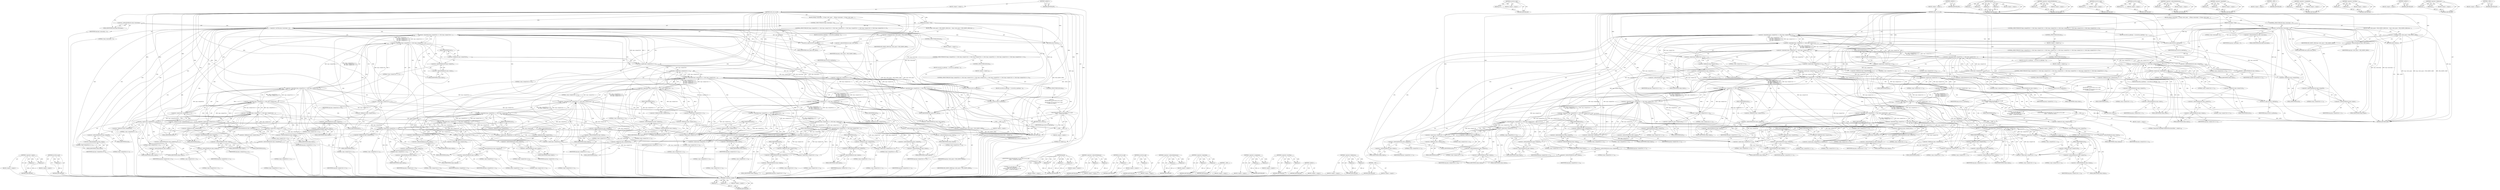 digraph "__FILE__" {
vulnerable_277 [label=<(METHOD,&lt;operator&gt;.equals)>];
vulnerable_278 [label=<(PARAM,p1)>];
vulnerable_279 [label=<(PARAM,p2)>];
vulnerable_280 [label=<(BLOCK,&lt;empty&gt;,&lt;empty&gt;)>];
vulnerable_281 [label=<(METHOD_RETURN,ANY)>];
vulnerable_300 [label=<(METHOD,sycc444_to_rgb)>];
vulnerable_301 [label=<(PARAM,p1)>];
vulnerable_302 [label=<(BLOCK,&lt;empty&gt;,&lt;empty&gt;)>];
vulnerable_303 [label=<(METHOD_RETURN,ANY)>];
vulnerable_6 [label=<(METHOD,&lt;global&gt;)<SUB>1</SUB>>];
vulnerable_7 [label=<(BLOCK,&lt;empty&gt;,&lt;empty&gt;)<SUB>1</SUB>>];
vulnerable_8 [label=<(METHOD,color_sycc_to_rgb)<SUB>1</SUB>>];
vulnerable_9 [label=<(PARAM,opj_image_t *img)<SUB>1</SUB>>];
vulnerable_10 [label=<(BLOCK,{
	if(img-&gt;numcomps &lt; 3)
	{
		img-&gt;color_space ...,{
	if(img-&gt;numcomps &lt; 3)
	{
		img-&gt;color_space ...)<SUB>2</SUB>>];
vulnerable_11 [label=<(CONTROL_STRUCTURE,IF,if (img-&gt;numcomps &lt; 3))<SUB>3</SUB>>];
vulnerable_12 [label=<(&lt;operator&gt;.lessThan,img-&gt;numcomps &lt; 3)<SUB>3</SUB>>];
vulnerable_13 [label=<(&lt;operator&gt;.indirectFieldAccess,img-&gt;numcomps)<SUB>3</SUB>>];
vulnerable_14 [label=<(IDENTIFIER,img,img-&gt;numcomps &lt; 3)<SUB>3</SUB>>];
vulnerable_15 [label=<(FIELD_IDENTIFIER,numcomps,numcomps)<SUB>3</SUB>>];
vulnerable_16 [label=<(LITERAL,3,img-&gt;numcomps &lt; 3)<SUB>3</SUB>>];
vulnerable_17 [label=<(BLOCK,{
		img-&gt;color_space = OPJ_CLRSPC_GRAY;
		retur...,{
		img-&gt;color_space = OPJ_CLRSPC_GRAY;
		retur...)<SUB>4</SUB>>];
vulnerable_18 [label=<(&lt;operator&gt;.assignment,img-&gt;color_space = OPJ_CLRSPC_GRAY)<SUB>5</SUB>>];
vulnerable_19 [label=<(&lt;operator&gt;.indirectFieldAccess,img-&gt;color_space)<SUB>5</SUB>>];
vulnerable_20 [label=<(IDENTIFIER,img,img-&gt;color_space = OPJ_CLRSPC_GRAY)<SUB>5</SUB>>];
vulnerable_21 [label=<(FIELD_IDENTIFIER,color_space,color_space)<SUB>5</SUB>>];
vulnerable_22 [label=<(IDENTIFIER,OPJ_CLRSPC_GRAY,img-&gt;color_space = OPJ_CLRSPC_GRAY)<SUB>5</SUB>>];
vulnerable_23 [label=<(RETURN,return;,return;)<SUB>6</SUB>>];
vulnerable_24 [label=<(CONTROL_STRUCTURE,IF,if ((img-&gt;comps[0].dx == 1)
	&amp;&amp; (img-&gt;comps[1].dx == 2)
	&amp;&amp; (img-&gt;comps[2].dx == 2)
	&amp;&amp; (img-&gt;comps[0].dy == 1)
	&amp;&amp; (img-&gt;comps[1].dy == 2)
	&amp;&amp; (img-&gt;comps[2].dy == 2)))<SUB>9</SUB>>];
vulnerable_25 [label=<(&lt;operator&gt;.logicalAnd,(img-&gt;comps[0].dx == 1)
	&amp;&amp; (img-&gt;comps[1].dx =...)<SUB>9</SUB>>];
vulnerable_26 [label=<(&lt;operator&gt;.logicalAnd,(img-&gt;comps[0].dx == 1)
	&amp;&amp; (img-&gt;comps[1].dx =...)<SUB>9</SUB>>];
vulnerable_27 [label=<(&lt;operator&gt;.logicalAnd,(img-&gt;comps[0].dx == 1)
	&amp;&amp; (img-&gt;comps[1].dx =...)<SUB>9</SUB>>];
vulnerable_28 [label=<(&lt;operator&gt;.logicalAnd,(img-&gt;comps[0].dx == 1)
	&amp;&amp; (img-&gt;comps[1].dx =...)<SUB>9</SUB>>];
vulnerable_29 [label=<(&lt;operator&gt;.logicalAnd,(img-&gt;comps[0].dx == 1)
	&amp;&amp; (img-&gt;comps[1].dx =...)<SUB>9</SUB>>];
vulnerable_30 [label=<(&lt;operator&gt;.equals,img-&gt;comps[0].dx == 1)<SUB>9</SUB>>];
vulnerable_31 [label=<(&lt;operator&gt;.fieldAccess,img-&gt;comps[0].dx)<SUB>9</SUB>>];
vulnerable_32 [label=<(&lt;operator&gt;.indirectIndexAccess,img-&gt;comps[0])<SUB>9</SUB>>];
vulnerable_33 [label=<(&lt;operator&gt;.indirectFieldAccess,img-&gt;comps)<SUB>9</SUB>>];
vulnerable_34 [label=<(IDENTIFIER,img,img-&gt;comps[0].dx == 1)<SUB>9</SUB>>];
vulnerable_35 [label=<(FIELD_IDENTIFIER,comps,comps)<SUB>9</SUB>>];
vulnerable_36 [label=<(LITERAL,0,img-&gt;comps[0].dx == 1)<SUB>9</SUB>>];
vulnerable_37 [label=<(FIELD_IDENTIFIER,dx,dx)<SUB>9</SUB>>];
vulnerable_38 [label=<(LITERAL,1,img-&gt;comps[0].dx == 1)<SUB>9</SUB>>];
vulnerable_39 [label=<(&lt;operator&gt;.equals,img-&gt;comps[1].dx == 2)<SUB>10</SUB>>];
vulnerable_40 [label=<(&lt;operator&gt;.fieldAccess,img-&gt;comps[1].dx)<SUB>10</SUB>>];
vulnerable_41 [label=<(&lt;operator&gt;.indirectIndexAccess,img-&gt;comps[1])<SUB>10</SUB>>];
vulnerable_42 [label=<(&lt;operator&gt;.indirectFieldAccess,img-&gt;comps)<SUB>10</SUB>>];
vulnerable_43 [label=<(IDENTIFIER,img,img-&gt;comps[1].dx == 2)<SUB>10</SUB>>];
vulnerable_44 [label=<(FIELD_IDENTIFIER,comps,comps)<SUB>10</SUB>>];
vulnerable_45 [label=<(LITERAL,1,img-&gt;comps[1].dx == 2)<SUB>10</SUB>>];
vulnerable_46 [label=<(FIELD_IDENTIFIER,dx,dx)<SUB>10</SUB>>];
vulnerable_47 [label=<(LITERAL,2,img-&gt;comps[1].dx == 2)<SUB>10</SUB>>];
vulnerable_48 [label=<(&lt;operator&gt;.equals,img-&gt;comps[2].dx == 2)<SUB>11</SUB>>];
vulnerable_49 [label=<(&lt;operator&gt;.fieldAccess,img-&gt;comps[2].dx)<SUB>11</SUB>>];
vulnerable_50 [label=<(&lt;operator&gt;.indirectIndexAccess,img-&gt;comps[2])<SUB>11</SUB>>];
vulnerable_51 [label=<(&lt;operator&gt;.indirectFieldAccess,img-&gt;comps)<SUB>11</SUB>>];
vulnerable_52 [label=<(IDENTIFIER,img,img-&gt;comps[2].dx == 2)<SUB>11</SUB>>];
vulnerable_53 [label=<(FIELD_IDENTIFIER,comps,comps)<SUB>11</SUB>>];
vulnerable_54 [label=<(LITERAL,2,img-&gt;comps[2].dx == 2)<SUB>11</SUB>>];
vulnerable_55 [label=<(FIELD_IDENTIFIER,dx,dx)<SUB>11</SUB>>];
vulnerable_56 [label=<(LITERAL,2,img-&gt;comps[2].dx == 2)<SUB>11</SUB>>];
vulnerable_57 [label=<(&lt;operator&gt;.equals,img-&gt;comps[0].dy == 1)<SUB>12</SUB>>];
vulnerable_58 [label=<(&lt;operator&gt;.fieldAccess,img-&gt;comps[0].dy)<SUB>12</SUB>>];
vulnerable_59 [label=<(&lt;operator&gt;.indirectIndexAccess,img-&gt;comps[0])<SUB>12</SUB>>];
vulnerable_60 [label=<(&lt;operator&gt;.indirectFieldAccess,img-&gt;comps)<SUB>12</SUB>>];
vulnerable_61 [label=<(IDENTIFIER,img,img-&gt;comps[0].dy == 1)<SUB>12</SUB>>];
vulnerable_62 [label=<(FIELD_IDENTIFIER,comps,comps)<SUB>12</SUB>>];
vulnerable_63 [label=<(LITERAL,0,img-&gt;comps[0].dy == 1)<SUB>12</SUB>>];
vulnerable_64 [label=<(FIELD_IDENTIFIER,dy,dy)<SUB>12</SUB>>];
vulnerable_65 [label=<(LITERAL,1,img-&gt;comps[0].dy == 1)<SUB>12</SUB>>];
vulnerable_66 [label=<(&lt;operator&gt;.equals,img-&gt;comps[1].dy == 2)<SUB>13</SUB>>];
vulnerable_67 [label=<(&lt;operator&gt;.fieldAccess,img-&gt;comps[1].dy)<SUB>13</SUB>>];
vulnerable_68 [label=<(&lt;operator&gt;.indirectIndexAccess,img-&gt;comps[1])<SUB>13</SUB>>];
vulnerable_69 [label=<(&lt;operator&gt;.indirectFieldAccess,img-&gt;comps)<SUB>13</SUB>>];
vulnerable_70 [label=<(IDENTIFIER,img,img-&gt;comps[1].dy == 2)<SUB>13</SUB>>];
vulnerable_71 [label=<(FIELD_IDENTIFIER,comps,comps)<SUB>13</SUB>>];
vulnerable_72 [label=<(LITERAL,1,img-&gt;comps[1].dy == 2)<SUB>13</SUB>>];
vulnerable_73 [label=<(FIELD_IDENTIFIER,dy,dy)<SUB>13</SUB>>];
vulnerable_74 [label=<(LITERAL,2,img-&gt;comps[1].dy == 2)<SUB>13</SUB>>];
vulnerable_75 [label=<(&lt;operator&gt;.equals,img-&gt;comps[2].dy == 2)<SUB>14</SUB>>];
vulnerable_76 [label=<(&lt;operator&gt;.fieldAccess,img-&gt;comps[2].dy)<SUB>14</SUB>>];
vulnerable_77 [label=<(&lt;operator&gt;.indirectIndexAccess,img-&gt;comps[2])<SUB>14</SUB>>];
vulnerable_78 [label=<(&lt;operator&gt;.indirectFieldAccess,img-&gt;comps)<SUB>14</SUB>>];
vulnerable_79 [label=<(IDENTIFIER,img,img-&gt;comps[2].dy == 2)<SUB>14</SUB>>];
vulnerable_80 [label=<(FIELD_IDENTIFIER,comps,comps)<SUB>14</SUB>>];
vulnerable_81 [label=<(LITERAL,2,img-&gt;comps[2].dy == 2)<SUB>14</SUB>>];
vulnerable_82 [label=<(FIELD_IDENTIFIER,dy,dy)<SUB>14</SUB>>];
vulnerable_83 [label=<(LITERAL,2,img-&gt;comps[2].dy == 2)<SUB>14</SUB>>];
vulnerable_84 [label=<(BLOCK,{
		sycc420_to_rgb(img);
  },{
		sycc420_to_rgb(img);
  })<SUB>15</SUB>>];
vulnerable_85 [label=<(sycc420_to_rgb,sycc420_to_rgb(img))<SUB>16</SUB>>];
vulnerable_86 [label=<(IDENTIFIER,img,sycc420_to_rgb(img))<SUB>16</SUB>>];
vulnerable_87 [label=<(CONTROL_STRUCTURE,ELSE,else)<SUB>19</SUB>>];
vulnerable_88 [label=<(BLOCK,&lt;empty&gt;,&lt;empty&gt;)<SUB>19</SUB>>];
vulnerable_89 [label=<(CONTROL_STRUCTURE,IF,if ((img-&gt;comps[0].dx == 1)
	&amp;&amp; (img-&gt;comps[1].dx == 2)
	&amp;&amp; (img-&gt;comps[2].dx == 2)
	&amp;&amp; (img-&gt;comps[0].dy == 1)
	&amp;&amp; (img-&gt;comps[1].dy == 1)
	&amp;&amp; (img-&gt;comps[2].dy == 1)))<SUB>19</SUB>>];
vulnerable_90 [label=<(&lt;operator&gt;.logicalAnd,(img-&gt;comps[0].dx == 1)
	&amp;&amp; (img-&gt;comps[1].dx =...)<SUB>19</SUB>>];
vulnerable_91 [label=<(&lt;operator&gt;.logicalAnd,(img-&gt;comps[0].dx == 1)
	&amp;&amp; (img-&gt;comps[1].dx =...)<SUB>19</SUB>>];
vulnerable_92 [label=<(&lt;operator&gt;.logicalAnd,(img-&gt;comps[0].dx == 1)
	&amp;&amp; (img-&gt;comps[1].dx =...)<SUB>19</SUB>>];
vulnerable_93 [label=<(&lt;operator&gt;.logicalAnd,(img-&gt;comps[0].dx == 1)
	&amp;&amp; (img-&gt;comps[1].dx =...)<SUB>19</SUB>>];
vulnerable_94 [label=<(&lt;operator&gt;.logicalAnd,(img-&gt;comps[0].dx == 1)
	&amp;&amp; (img-&gt;comps[1].dx =...)<SUB>19</SUB>>];
vulnerable_95 [label=<(&lt;operator&gt;.equals,img-&gt;comps[0].dx == 1)<SUB>19</SUB>>];
vulnerable_96 [label=<(&lt;operator&gt;.fieldAccess,img-&gt;comps[0].dx)<SUB>19</SUB>>];
vulnerable_97 [label=<(&lt;operator&gt;.indirectIndexAccess,img-&gt;comps[0])<SUB>19</SUB>>];
vulnerable_98 [label=<(&lt;operator&gt;.indirectFieldAccess,img-&gt;comps)<SUB>19</SUB>>];
vulnerable_99 [label=<(IDENTIFIER,img,img-&gt;comps[0].dx == 1)<SUB>19</SUB>>];
vulnerable_100 [label=<(FIELD_IDENTIFIER,comps,comps)<SUB>19</SUB>>];
vulnerable_101 [label=<(LITERAL,0,img-&gt;comps[0].dx == 1)<SUB>19</SUB>>];
vulnerable_102 [label=<(FIELD_IDENTIFIER,dx,dx)<SUB>19</SUB>>];
vulnerable_103 [label=<(LITERAL,1,img-&gt;comps[0].dx == 1)<SUB>19</SUB>>];
vulnerable_104 [label=<(&lt;operator&gt;.equals,img-&gt;comps[1].dx == 2)<SUB>20</SUB>>];
vulnerable_105 [label=<(&lt;operator&gt;.fieldAccess,img-&gt;comps[1].dx)<SUB>20</SUB>>];
vulnerable_106 [label=<(&lt;operator&gt;.indirectIndexAccess,img-&gt;comps[1])<SUB>20</SUB>>];
vulnerable_107 [label=<(&lt;operator&gt;.indirectFieldAccess,img-&gt;comps)<SUB>20</SUB>>];
vulnerable_108 [label=<(IDENTIFIER,img,img-&gt;comps[1].dx == 2)<SUB>20</SUB>>];
vulnerable_109 [label=<(FIELD_IDENTIFIER,comps,comps)<SUB>20</SUB>>];
vulnerable_110 [label=<(LITERAL,1,img-&gt;comps[1].dx == 2)<SUB>20</SUB>>];
vulnerable_111 [label=<(FIELD_IDENTIFIER,dx,dx)<SUB>20</SUB>>];
vulnerable_112 [label=<(LITERAL,2,img-&gt;comps[1].dx == 2)<SUB>20</SUB>>];
vulnerable_113 [label=<(&lt;operator&gt;.equals,img-&gt;comps[2].dx == 2)<SUB>21</SUB>>];
vulnerable_114 [label=<(&lt;operator&gt;.fieldAccess,img-&gt;comps[2].dx)<SUB>21</SUB>>];
vulnerable_115 [label=<(&lt;operator&gt;.indirectIndexAccess,img-&gt;comps[2])<SUB>21</SUB>>];
vulnerable_116 [label=<(&lt;operator&gt;.indirectFieldAccess,img-&gt;comps)<SUB>21</SUB>>];
vulnerable_117 [label=<(IDENTIFIER,img,img-&gt;comps[2].dx == 2)<SUB>21</SUB>>];
vulnerable_118 [label=<(FIELD_IDENTIFIER,comps,comps)<SUB>21</SUB>>];
vulnerable_119 [label=<(LITERAL,2,img-&gt;comps[2].dx == 2)<SUB>21</SUB>>];
vulnerable_120 [label=<(FIELD_IDENTIFIER,dx,dx)<SUB>21</SUB>>];
vulnerable_121 [label=<(LITERAL,2,img-&gt;comps[2].dx == 2)<SUB>21</SUB>>];
vulnerable_122 [label=<(&lt;operator&gt;.equals,img-&gt;comps[0].dy == 1)<SUB>22</SUB>>];
vulnerable_123 [label=<(&lt;operator&gt;.fieldAccess,img-&gt;comps[0].dy)<SUB>22</SUB>>];
vulnerable_124 [label=<(&lt;operator&gt;.indirectIndexAccess,img-&gt;comps[0])<SUB>22</SUB>>];
vulnerable_125 [label=<(&lt;operator&gt;.indirectFieldAccess,img-&gt;comps)<SUB>22</SUB>>];
vulnerable_126 [label=<(IDENTIFIER,img,img-&gt;comps[0].dy == 1)<SUB>22</SUB>>];
vulnerable_127 [label=<(FIELD_IDENTIFIER,comps,comps)<SUB>22</SUB>>];
vulnerable_128 [label=<(LITERAL,0,img-&gt;comps[0].dy == 1)<SUB>22</SUB>>];
vulnerable_129 [label=<(FIELD_IDENTIFIER,dy,dy)<SUB>22</SUB>>];
vulnerable_130 [label=<(LITERAL,1,img-&gt;comps[0].dy == 1)<SUB>22</SUB>>];
vulnerable_131 [label=<(&lt;operator&gt;.equals,img-&gt;comps[1].dy == 1)<SUB>23</SUB>>];
vulnerable_132 [label=<(&lt;operator&gt;.fieldAccess,img-&gt;comps[1].dy)<SUB>23</SUB>>];
vulnerable_133 [label=<(&lt;operator&gt;.indirectIndexAccess,img-&gt;comps[1])<SUB>23</SUB>>];
vulnerable_134 [label=<(&lt;operator&gt;.indirectFieldAccess,img-&gt;comps)<SUB>23</SUB>>];
vulnerable_135 [label=<(IDENTIFIER,img,img-&gt;comps[1].dy == 1)<SUB>23</SUB>>];
vulnerable_136 [label=<(FIELD_IDENTIFIER,comps,comps)<SUB>23</SUB>>];
vulnerable_137 [label=<(LITERAL,1,img-&gt;comps[1].dy == 1)<SUB>23</SUB>>];
vulnerable_138 [label=<(FIELD_IDENTIFIER,dy,dy)<SUB>23</SUB>>];
vulnerable_139 [label=<(LITERAL,1,img-&gt;comps[1].dy == 1)<SUB>23</SUB>>];
vulnerable_140 [label=<(&lt;operator&gt;.equals,img-&gt;comps[2].dy == 1)<SUB>24</SUB>>];
vulnerable_141 [label=<(&lt;operator&gt;.fieldAccess,img-&gt;comps[2].dy)<SUB>24</SUB>>];
vulnerable_142 [label=<(&lt;operator&gt;.indirectIndexAccess,img-&gt;comps[2])<SUB>24</SUB>>];
vulnerable_143 [label=<(&lt;operator&gt;.indirectFieldAccess,img-&gt;comps)<SUB>24</SUB>>];
vulnerable_144 [label=<(IDENTIFIER,img,img-&gt;comps[2].dy == 1)<SUB>24</SUB>>];
vulnerable_145 [label=<(FIELD_IDENTIFIER,comps,comps)<SUB>24</SUB>>];
vulnerable_146 [label=<(LITERAL,2,img-&gt;comps[2].dy == 1)<SUB>24</SUB>>];
vulnerable_147 [label=<(FIELD_IDENTIFIER,dy,dy)<SUB>24</SUB>>];
vulnerable_148 [label=<(LITERAL,1,img-&gt;comps[2].dy == 1)<SUB>24</SUB>>];
vulnerable_149 [label=<(BLOCK,{
		sycc422_to_rgb(img);
  },{
		sycc422_to_rgb(img);
  })<SUB>25</SUB>>];
vulnerable_150 [label=<(sycc422_to_rgb,sycc422_to_rgb(img))<SUB>26</SUB>>];
vulnerable_151 [label=<(IDENTIFIER,img,sycc422_to_rgb(img))<SUB>26</SUB>>];
vulnerable_152 [label=<(CONTROL_STRUCTURE,ELSE,else)<SUB>29</SUB>>];
vulnerable_153 [label=<(BLOCK,&lt;empty&gt;,&lt;empty&gt;)<SUB>29</SUB>>];
vulnerable_154 [label=<(CONTROL_STRUCTURE,IF,if ((img-&gt;comps[0].dx == 1)
	&amp;&amp; (img-&gt;comps[1].dx == 1)
	&amp;&amp; (img-&gt;comps[2].dx == 1)
	&amp;&amp; (img-&gt;comps[0].dy == 1)
	&amp;&amp; (img-&gt;comps[1].dy == 1)
	&amp;&amp; (img-&gt;comps[2].dy == 1)))<SUB>29</SUB>>];
vulnerable_155 [label=<(&lt;operator&gt;.logicalAnd,(img-&gt;comps[0].dx == 1)
	&amp;&amp; (img-&gt;comps[1].dx =...)<SUB>29</SUB>>];
vulnerable_156 [label=<(&lt;operator&gt;.logicalAnd,(img-&gt;comps[0].dx == 1)
	&amp;&amp; (img-&gt;comps[1].dx =...)<SUB>29</SUB>>];
vulnerable_157 [label=<(&lt;operator&gt;.logicalAnd,(img-&gt;comps[0].dx == 1)
	&amp;&amp; (img-&gt;comps[1].dx =...)<SUB>29</SUB>>];
vulnerable_158 [label=<(&lt;operator&gt;.logicalAnd,(img-&gt;comps[0].dx == 1)
	&amp;&amp; (img-&gt;comps[1].dx =...)<SUB>29</SUB>>];
vulnerable_159 [label=<(&lt;operator&gt;.logicalAnd,(img-&gt;comps[0].dx == 1)
	&amp;&amp; (img-&gt;comps[1].dx =...)<SUB>29</SUB>>];
vulnerable_160 [label=<(&lt;operator&gt;.equals,img-&gt;comps[0].dx == 1)<SUB>29</SUB>>];
vulnerable_161 [label=<(&lt;operator&gt;.fieldAccess,img-&gt;comps[0].dx)<SUB>29</SUB>>];
vulnerable_162 [label=<(&lt;operator&gt;.indirectIndexAccess,img-&gt;comps[0])<SUB>29</SUB>>];
vulnerable_163 [label=<(&lt;operator&gt;.indirectFieldAccess,img-&gt;comps)<SUB>29</SUB>>];
vulnerable_164 [label=<(IDENTIFIER,img,img-&gt;comps[0].dx == 1)<SUB>29</SUB>>];
vulnerable_165 [label=<(FIELD_IDENTIFIER,comps,comps)<SUB>29</SUB>>];
vulnerable_166 [label=<(LITERAL,0,img-&gt;comps[0].dx == 1)<SUB>29</SUB>>];
vulnerable_167 [label=<(FIELD_IDENTIFIER,dx,dx)<SUB>29</SUB>>];
vulnerable_168 [label=<(LITERAL,1,img-&gt;comps[0].dx == 1)<SUB>29</SUB>>];
vulnerable_169 [label=<(&lt;operator&gt;.equals,img-&gt;comps[1].dx == 1)<SUB>30</SUB>>];
vulnerable_170 [label=<(&lt;operator&gt;.fieldAccess,img-&gt;comps[1].dx)<SUB>30</SUB>>];
vulnerable_171 [label=<(&lt;operator&gt;.indirectIndexAccess,img-&gt;comps[1])<SUB>30</SUB>>];
vulnerable_172 [label=<(&lt;operator&gt;.indirectFieldAccess,img-&gt;comps)<SUB>30</SUB>>];
vulnerable_173 [label=<(IDENTIFIER,img,img-&gt;comps[1].dx == 1)<SUB>30</SUB>>];
vulnerable_174 [label=<(FIELD_IDENTIFIER,comps,comps)<SUB>30</SUB>>];
vulnerable_175 [label=<(LITERAL,1,img-&gt;comps[1].dx == 1)<SUB>30</SUB>>];
vulnerable_176 [label=<(FIELD_IDENTIFIER,dx,dx)<SUB>30</SUB>>];
vulnerable_177 [label=<(LITERAL,1,img-&gt;comps[1].dx == 1)<SUB>30</SUB>>];
vulnerable_178 [label=<(&lt;operator&gt;.equals,img-&gt;comps[2].dx == 1)<SUB>31</SUB>>];
vulnerable_179 [label=<(&lt;operator&gt;.fieldAccess,img-&gt;comps[2].dx)<SUB>31</SUB>>];
vulnerable_180 [label=<(&lt;operator&gt;.indirectIndexAccess,img-&gt;comps[2])<SUB>31</SUB>>];
vulnerable_181 [label=<(&lt;operator&gt;.indirectFieldAccess,img-&gt;comps)<SUB>31</SUB>>];
vulnerable_182 [label=<(IDENTIFIER,img,img-&gt;comps[2].dx == 1)<SUB>31</SUB>>];
vulnerable_183 [label=<(FIELD_IDENTIFIER,comps,comps)<SUB>31</SUB>>];
vulnerable_184 [label=<(LITERAL,2,img-&gt;comps[2].dx == 1)<SUB>31</SUB>>];
vulnerable_185 [label=<(FIELD_IDENTIFIER,dx,dx)<SUB>31</SUB>>];
vulnerable_186 [label=<(LITERAL,1,img-&gt;comps[2].dx == 1)<SUB>31</SUB>>];
vulnerable_187 [label=<(&lt;operator&gt;.equals,img-&gt;comps[0].dy == 1)<SUB>32</SUB>>];
vulnerable_188 [label=<(&lt;operator&gt;.fieldAccess,img-&gt;comps[0].dy)<SUB>32</SUB>>];
vulnerable_189 [label=<(&lt;operator&gt;.indirectIndexAccess,img-&gt;comps[0])<SUB>32</SUB>>];
vulnerable_190 [label=<(&lt;operator&gt;.indirectFieldAccess,img-&gt;comps)<SUB>32</SUB>>];
vulnerable_191 [label=<(IDENTIFIER,img,img-&gt;comps[0].dy == 1)<SUB>32</SUB>>];
vulnerable_192 [label=<(FIELD_IDENTIFIER,comps,comps)<SUB>32</SUB>>];
vulnerable_193 [label=<(LITERAL,0,img-&gt;comps[0].dy == 1)<SUB>32</SUB>>];
vulnerable_194 [label=<(FIELD_IDENTIFIER,dy,dy)<SUB>32</SUB>>];
vulnerable_195 [label=<(LITERAL,1,img-&gt;comps[0].dy == 1)<SUB>32</SUB>>];
vulnerable_196 [label=<(&lt;operator&gt;.equals,img-&gt;comps[1].dy == 1)<SUB>33</SUB>>];
vulnerable_197 [label=<(&lt;operator&gt;.fieldAccess,img-&gt;comps[1].dy)<SUB>33</SUB>>];
vulnerable_198 [label=<(&lt;operator&gt;.indirectIndexAccess,img-&gt;comps[1])<SUB>33</SUB>>];
vulnerable_199 [label=<(&lt;operator&gt;.indirectFieldAccess,img-&gt;comps)<SUB>33</SUB>>];
vulnerable_200 [label=<(IDENTIFIER,img,img-&gt;comps[1].dy == 1)<SUB>33</SUB>>];
vulnerable_201 [label=<(FIELD_IDENTIFIER,comps,comps)<SUB>33</SUB>>];
vulnerable_202 [label=<(LITERAL,1,img-&gt;comps[1].dy == 1)<SUB>33</SUB>>];
vulnerable_203 [label=<(FIELD_IDENTIFIER,dy,dy)<SUB>33</SUB>>];
vulnerable_204 [label=<(LITERAL,1,img-&gt;comps[1].dy == 1)<SUB>33</SUB>>];
vulnerable_205 [label=<(&lt;operator&gt;.equals,img-&gt;comps[2].dy == 1)<SUB>34</SUB>>];
vulnerable_206 [label=<(&lt;operator&gt;.fieldAccess,img-&gt;comps[2].dy)<SUB>34</SUB>>];
vulnerable_207 [label=<(&lt;operator&gt;.indirectIndexAccess,img-&gt;comps[2])<SUB>34</SUB>>];
vulnerable_208 [label=<(&lt;operator&gt;.indirectFieldAccess,img-&gt;comps)<SUB>34</SUB>>];
vulnerable_209 [label=<(IDENTIFIER,img,img-&gt;comps[2].dy == 1)<SUB>34</SUB>>];
vulnerable_210 [label=<(FIELD_IDENTIFIER,comps,comps)<SUB>34</SUB>>];
vulnerable_211 [label=<(LITERAL,2,img-&gt;comps[2].dy == 1)<SUB>34</SUB>>];
vulnerable_212 [label=<(FIELD_IDENTIFIER,dy,dy)<SUB>34</SUB>>];
vulnerable_213 [label=<(LITERAL,1,img-&gt;comps[2].dy == 1)<SUB>34</SUB>>];
vulnerable_214 [label=<(BLOCK,{
		sycc444_to_rgb(img);
  },{
		sycc444_to_rgb(img);
  })<SUB>35</SUB>>];
vulnerable_215 [label=<(sycc444_to_rgb,sycc444_to_rgb(img))<SUB>36</SUB>>];
vulnerable_216 [label=<(IDENTIFIER,img,sycc444_to_rgb(img))<SUB>36</SUB>>];
vulnerable_217 [label=<(CONTROL_STRUCTURE,ELSE,else)<SUB>39</SUB>>];
vulnerable_218 [label="<(BLOCK,{
 		fprintf(stderr,&quot;%s:%d:color_sycc_to_rgb\n\...,{
 		fprintf(stderr,&quot;%s:%d:color_sycc_to_rgb\n\...)<SUB>39</SUB>>"];
vulnerable_219 [label="<(fprintf,fprintf(stderr,&quot;%s:%d:color_sycc_to_rgb\n\tCAN ...)<SUB>40</SUB>>"];
vulnerable_220 [label="<(IDENTIFIER,stderr,fprintf(stderr,&quot;%s:%d:color_sycc_to_rgb\n\tCAN ...)<SUB>40</SUB>>"];
vulnerable_221 [label="<(LITERAL,&quot;%s:%d:color_sycc_to_rgb\n\tCAN NOT CONVERT\n&quot;,fprintf(stderr,&quot;%s:%d:color_sycc_to_rgb\n\tCAN ...)<SUB>40</SUB>>"];
vulnerable_222 [label=<(__FILE__,__FILE__)<SUB>40</SUB>>];
vulnerable_223 [label=<(BLOCK,&lt;empty&gt;,&lt;empty&gt;)>];
vulnerable_224 [label=<(LITERAL,&quot;/home/ybc67/data/BigCVE/BigVul/Functions/vulne...,&lt;empty&gt;)<SUB>40</SUB>>];
vulnerable_225 [label=<(__LINE__,__LINE__)<SUB>40</SUB>>];
vulnerable_226 [label=<(BLOCK,&lt;empty&gt;,&lt;empty&gt;)>];
vulnerable_227 [label=<(LITERAL,40,&lt;empty&gt;)<SUB>40</SUB>>];
vulnerable_228 [label=<(RETURN,return;,return;)<SUB>41</SUB>>];
vulnerable_229 [label=<(&lt;operator&gt;.assignment,img-&gt;color_space = OPJ_CLRSPC_SRGB)<SUB>43</SUB>>];
vulnerable_230 [label=<(&lt;operator&gt;.indirectFieldAccess,img-&gt;color_space)<SUB>43</SUB>>];
vulnerable_231 [label=<(IDENTIFIER,img,img-&gt;color_space = OPJ_CLRSPC_SRGB)<SUB>43</SUB>>];
vulnerable_232 [label=<(FIELD_IDENTIFIER,color_space,color_space)<SUB>43</SUB>>];
vulnerable_233 [label=<(IDENTIFIER,OPJ_CLRSPC_SRGB,img-&gt;color_space = OPJ_CLRSPC_SRGB)<SUB>43</SUB>>];
vulnerable_234 [label=<(METHOD_RETURN,void)<SUB>1</SUB>>];
vulnerable_236 [label=<(METHOD_RETURN,ANY)<SUB>1</SUB>>];
vulnerable_304 [label=<(METHOD,fprintf)>];
vulnerable_305 [label=<(PARAM,p1)>];
vulnerable_306 [label=<(PARAM,p2)>];
vulnerable_307 [label=<(PARAM,p3)>];
vulnerable_308 [label=<(PARAM,p4)>];
vulnerable_309 [label=<(BLOCK,&lt;empty&gt;,&lt;empty&gt;)>];
vulnerable_310 [label=<(METHOD_RETURN,ANY)>];
vulnerable_262 [label=<(METHOD,&lt;operator&gt;.indirectFieldAccess)>];
vulnerable_263 [label=<(PARAM,p1)>];
vulnerable_264 [label=<(PARAM,p2)>];
vulnerable_265 [label=<(BLOCK,&lt;empty&gt;,&lt;empty&gt;)>];
vulnerable_266 [label=<(METHOD_RETURN,ANY)>];
vulnerable_296 [label=<(METHOD,sycc422_to_rgb)>];
vulnerable_297 [label=<(PARAM,p1)>];
vulnerable_298 [label=<(BLOCK,&lt;empty&gt;,&lt;empty&gt;)>];
vulnerable_299 [label=<(METHOD_RETURN,ANY)>];
vulnerable_292 [label=<(METHOD,sycc420_to_rgb)>];
vulnerable_293 [label=<(PARAM,p1)>];
vulnerable_294 [label=<(BLOCK,&lt;empty&gt;,&lt;empty&gt;)>];
vulnerable_295 [label=<(METHOD_RETURN,ANY)>];
vulnerable_287 [label=<(METHOD,&lt;operator&gt;.indirectIndexAccess)>];
vulnerable_288 [label=<(PARAM,p1)>];
vulnerable_289 [label=<(PARAM,p2)>];
vulnerable_290 [label=<(BLOCK,&lt;empty&gt;,&lt;empty&gt;)>];
vulnerable_291 [label=<(METHOD_RETURN,ANY)>];
vulnerable_272 [label=<(METHOD,&lt;operator&gt;.logicalAnd)>];
vulnerable_273 [label=<(PARAM,p1)>];
vulnerable_274 [label=<(PARAM,p2)>];
vulnerable_275 [label=<(BLOCK,&lt;empty&gt;,&lt;empty&gt;)>];
vulnerable_276 [label=<(METHOD_RETURN,ANY)>];
vulnerable_314 [label=<(METHOD,__LINE__)<SUB>-1</SUB>>];
vulnerable_315 [label=<(BLOCK,&lt;empty&gt;,&lt;empty&gt;)>];
vulnerable_316 [label=<(METHOD_RETURN,ANY)>];
vulnerable_267 [label=<(METHOD,&lt;operator&gt;.assignment)>];
vulnerable_268 [label=<(PARAM,p1)>];
vulnerable_269 [label=<(PARAM,p2)>];
vulnerable_270 [label=<(BLOCK,&lt;empty&gt;,&lt;empty&gt;)>];
vulnerable_271 [label=<(METHOD_RETURN,ANY)>];
vulnerable_257 [label=<(METHOD,&lt;operator&gt;.lessThan)>];
vulnerable_258 [label=<(PARAM,p1)>];
vulnerable_259 [label=<(PARAM,p2)>];
vulnerable_260 [label=<(BLOCK,&lt;empty&gt;,&lt;empty&gt;)>];
vulnerable_261 [label=<(METHOD_RETURN,ANY)>];
vulnerable_251 [label=<(METHOD,&lt;global&gt;)<SUB>1</SUB>>];
vulnerable_252 [label=<(BLOCK,&lt;empty&gt;,&lt;empty&gt;)>];
vulnerable_253 [label=<(METHOD_RETURN,ANY)>];
vulnerable_282 [label=<(METHOD,&lt;operator&gt;.fieldAccess)>];
vulnerable_283 [label=<(PARAM,p1)>];
vulnerable_284 [label=<(PARAM,p2)>];
vulnerable_285 [label=<(BLOCK,&lt;empty&gt;,&lt;empty&gt;)>];
vulnerable_286 [label=<(METHOD_RETURN,ANY)>];
vulnerable_311 [label=<(METHOD,__FILE__)<SUB>-1</SUB>>];
vulnerable_312 [label=<(BLOCK,&lt;empty&gt;,&lt;empty&gt;)>];
vulnerable_313 [label=<(METHOD_RETURN,ANY)>];
fixed_272 [label=<(METHOD,&lt;operator&gt;.equals)>];
fixed_273 [label=<(PARAM,p1)>];
fixed_274 [label=<(PARAM,p2)>];
fixed_275 [label=<(BLOCK,&lt;empty&gt;,&lt;empty&gt;)>];
fixed_276 [label=<(METHOD_RETURN,ANY)>];
fixed_295 [label=<(METHOD,sycc444_to_rgb)>];
fixed_296 [label=<(PARAM,p1)>];
fixed_297 [label=<(BLOCK,&lt;empty&gt;,&lt;empty&gt;)>];
fixed_298 [label=<(METHOD_RETURN,ANY)>];
fixed_6 [label=<(METHOD,&lt;global&gt;)<SUB>1</SUB>>];
fixed_7 [label=<(BLOCK,&lt;empty&gt;,&lt;empty&gt;)<SUB>1</SUB>>];
fixed_8 [label=<(METHOD,color_sycc_to_rgb)<SUB>1</SUB>>];
fixed_9 [label=<(PARAM,opj_image_t *img)<SUB>1</SUB>>];
fixed_10 [label=<(BLOCK,{
	if(img-&gt;numcomps &lt; 3)
	{
		img-&gt;color_space ...,{
	if(img-&gt;numcomps &lt; 3)
	{
		img-&gt;color_space ...)<SUB>2</SUB>>];
fixed_11 [label=<(CONTROL_STRUCTURE,IF,if (img-&gt;numcomps &lt; 3))<SUB>3</SUB>>];
fixed_12 [label=<(&lt;operator&gt;.lessThan,img-&gt;numcomps &lt; 3)<SUB>3</SUB>>];
fixed_13 [label=<(&lt;operator&gt;.indirectFieldAccess,img-&gt;numcomps)<SUB>3</SUB>>];
fixed_14 [label=<(IDENTIFIER,img,img-&gt;numcomps &lt; 3)<SUB>3</SUB>>];
fixed_15 [label=<(FIELD_IDENTIFIER,numcomps,numcomps)<SUB>3</SUB>>];
fixed_16 [label=<(LITERAL,3,img-&gt;numcomps &lt; 3)<SUB>3</SUB>>];
fixed_17 [label=<(BLOCK,{
		img-&gt;color_space = OPJ_CLRSPC_GRAY;
		retur...,{
		img-&gt;color_space = OPJ_CLRSPC_GRAY;
		retur...)<SUB>4</SUB>>];
fixed_18 [label=<(&lt;operator&gt;.assignment,img-&gt;color_space = OPJ_CLRSPC_GRAY)<SUB>5</SUB>>];
fixed_19 [label=<(&lt;operator&gt;.indirectFieldAccess,img-&gt;color_space)<SUB>5</SUB>>];
fixed_20 [label=<(IDENTIFIER,img,img-&gt;color_space = OPJ_CLRSPC_GRAY)<SUB>5</SUB>>];
fixed_21 [label=<(FIELD_IDENTIFIER,color_space,color_space)<SUB>5</SUB>>];
fixed_22 [label=<(IDENTIFIER,OPJ_CLRSPC_GRAY,img-&gt;color_space = OPJ_CLRSPC_GRAY)<SUB>5</SUB>>];
fixed_23 [label=<(RETURN,return;,return;)<SUB>6</SUB>>];
fixed_24 [label=<(CONTROL_STRUCTURE,IF,if ((img-&gt;comps[0].dx == 1)
	&amp;&amp; (img-&gt;comps[1].dx == 2)
	&amp;&amp; (img-&gt;comps[2].dx == 2)
	&amp;&amp; (img-&gt;comps[0].dy == 1)
	&amp;&amp; (img-&gt;comps[1].dy == 2)
	&amp;&amp; (img-&gt;comps[2].dy == 2)))<SUB>9</SUB>>];
fixed_25 [label=<(&lt;operator&gt;.logicalAnd,(img-&gt;comps[0].dx == 1)
	&amp;&amp; (img-&gt;comps[1].dx =...)<SUB>9</SUB>>];
fixed_26 [label=<(&lt;operator&gt;.logicalAnd,(img-&gt;comps[0].dx == 1)
	&amp;&amp; (img-&gt;comps[1].dx =...)<SUB>9</SUB>>];
fixed_27 [label=<(&lt;operator&gt;.logicalAnd,(img-&gt;comps[0].dx == 1)
	&amp;&amp; (img-&gt;comps[1].dx =...)<SUB>9</SUB>>];
fixed_28 [label=<(&lt;operator&gt;.logicalAnd,(img-&gt;comps[0].dx == 1)
	&amp;&amp; (img-&gt;comps[1].dx =...)<SUB>9</SUB>>];
fixed_29 [label=<(&lt;operator&gt;.logicalAnd,(img-&gt;comps[0].dx == 1)
	&amp;&amp; (img-&gt;comps[1].dx =...)<SUB>9</SUB>>];
fixed_30 [label=<(&lt;operator&gt;.equals,img-&gt;comps[0].dx == 1)<SUB>9</SUB>>];
fixed_31 [label=<(&lt;operator&gt;.fieldAccess,img-&gt;comps[0].dx)<SUB>9</SUB>>];
fixed_32 [label=<(&lt;operator&gt;.indirectIndexAccess,img-&gt;comps[0])<SUB>9</SUB>>];
fixed_33 [label=<(&lt;operator&gt;.indirectFieldAccess,img-&gt;comps)<SUB>9</SUB>>];
fixed_34 [label=<(IDENTIFIER,img,img-&gt;comps[0].dx == 1)<SUB>9</SUB>>];
fixed_35 [label=<(FIELD_IDENTIFIER,comps,comps)<SUB>9</SUB>>];
fixed_36 [label=<(LITERAL,0,img-&gt;comps[0].dx == 1)<SUB>9</SUB>>];
fixed_37 [label=<(FIELD_IDENTIFIER,dx,dx)<SUB>9</SUB>>];
fixed_38 [label=<(LITERAL,1,img-&gt;comps[0].dx == 1)<SUB>9</SUB>>];
fixed_39 [label=<(&lt;operator&gt;.equals,img-&gt;comps[1].dx == 2)<SUB>10</SUB>>];
fixed_40 [label=<(&lt;operator&gt;.fieldAccess,img-&gt;comps[1].dx)<SUB>10</SUB>>];
fixed_41 [label=<(&lt;operator&gt;.indirectIndexAccess,img-&gt;comps[1])<SUB>10</SUB>>];
fixed_42 [label=<(&lt;operator&gt;.indirectFieldAccess,img-&gt;comps)<SUB>10</SUB>>];
fixed_43 [label=<(IDENTIFIER,img,img-&gt;comps[1].dx == 2)<SUB>10</SUB>>];
fixed_44 [label=<(FIELD_IDENTIFIER,comps,comps)<SUB>10</SUB>>];
fixed_45 [label=<(LITERAL,1,img-&gt;comps[1].dx == 2)<SUB>10</SUB>>];
fixed_46 [label=<(FIELD_IDENTIFIER,dx,dx)<SUB>10</SUB>>];
fixed_47 [label=<(LITERAL,2,img-&gt;comps[1].dx == 2)<SUB>10</SUB>>];
fixed_48 [label=<(&lt;operator&gt;.equals,img-&gt;comps[2].dx == 2)<SUB>11</SUB>>];
fixed_49 [label=<(&lt;operator&gt;.fieldAccess,img-&gt;comps[2].dx)<SUB>11</SUB>>];
fixed_50 [label=<(&lt;operator&gt;.indirectIndexAccess,img-&gt;comps[2])<SUB>11</SUB>>];
fixed_51 [label=<(&lt;operator&gt;.indirectFieldAccess,img-&gt;comps)<SUB>11</SUB>>];
fixed_52 [label=<(IDENTIFIER,img,img-&gt;comps[2].dx == 2)<SUB>11</SUB>>];
fixed_53 [label=<(FIELD_IDENTIFIER,comps,comps)<SUB>11</SUB>>];
fixed_54 [label=<(LITERAL,2,img-&gt;comps[2].dx == 2)<SUB>11</SUB>>];
fixed_55 [label=<(FIELD_IDENTIFIER,dx,dx)<SUB>11</SUB>>];
fixed_56 [label=<(LITERAL,2,img-&gt;comps[2].dx == 2)<SUB>11</SUB>>];
fixed_57 [label=<(&lt;operator&gt;.equals,img-&gt;comps[0].dy == 1)<SUB>12</SUB>>];
fixed_58 [label=<(&lt;operator&gt;.fieldAccess,img-&gt;comps[0].dy)<SUB>12</SUB>>];
fixed_59 [label=<(&lt;operator&gt;.indirectIndexAccess,img-&gt;comps[0])<SUB>12</SUB>>];
fixed_60 [label=<(&lt;operator&gt;.indirectFieldAccess,img-&gt;comps)<SUB>12</SUB>>];
fixed_61 [label=<(IDENTIFIER,img,img-&gt;comps[0].dy == 1)<SUB>12</SUB>>];
fixed_62 [label=<(FIELD_IDENTIFIER,comps,comps)<SUB>12</SUB>>];
fixed_63 [label=<(LITERAL,0,img-&gt;comps[0].dy == 1)<SUB>12</SUB>>];
fixed_64 [label=<(FIELD_IDENTIFIER,dy,dy)<SUB>12</SUB>>];
fixed_65 [label=<(LITERAL,1,img-&gt;comps[0].dy == 1)<SUB>12</SUB>>];
fixed_66 [label=<(&lt;operator&gt;.equals,img-&gt;comps[1].dy == 2)<SUB>13</SUB>>];
fixed_67 [label=<(&lt;operator&gt;.fieldAccess,img-&gt;comps[1].dy)<SUB>13</SUB>>];
fixed_68 [label=<(&lt;operator&gt;.indirectIndexAccess,img-&gt;comps[1])<SUB>13</SUB>>];
fixed_69 [label=<(&lt;operator&gt;.indirectFieldAccess,img-&gt;comps)<SUB>13</SUB>>];
fixed_70 [label=<(IDENTIFIER,img,img-&gt;comps[1].dy == 2)<SUB>13</SUB>>];
fixed_71 [label=<(FIELD_IDENTIFIER,comps,comps)<SUB>13</SUB>>];
fixed_72 [label=<(LITERAL,1,img-&gt;comps[1].dy == 2)<SUB>13</SUB>>];
fixed_73 [label=<(FIELD_IDENTIFIER,dy,dy)<SUB>13</SUB>>];
fixed_74 [label=<(LITERAL,2,img-&gt;comps[1].dy == 2)<SUB>13</SUB>>];
fixed_75 [label=<(&lt;operator&gt;.equals,img-&gt;comps[2].dy == 2)<SUB>14</SUB>>];
fixed_76 [label=<(&lt;operator&gt;.fieldAccess,img-&gt;comps[2].dy)<SUB>14</SUB>>];
fixed_77 [label=<(&lt;operator&gt;.indirectIndexAccess,img-&gt;comps[2])<SUB>14</SUB>>];
fixed_78 [label=<(&lt;operator&gt;.indirectFieldAccess,img-&gt;comps)<SUB>14</SUB>>];
fixed_79 [label=<(IDENTIFIER,img,img-&gt;comps[2].dy == 2)<SUB>14</SUB>>];
fixed_80 [label=<(FIELD_IDENTIFIER,comps,comps)<SUB>14</SUB>>];
fixed_81 [label=<(LITERAL,2,img-&gt;comps[2].dy == 2)<SUB>14</SUB>>];
fixed_82 [label=<(FIELD_IDENTIFIER,dy,dy)<SUB>14</SUB>>];
fixed_83 [label=<(LITERAL,2,img-&gt;comps[2].dy == 2)<SUB>14</SUB>>];
fixed_84 [label=<(BLOCK,{
		sycc420_to_rgb(img);
  },{
		sycc420_to_rgb(img);
  })<SUB>15</SUB>>];
fixed_85 [label=<(sycc420_to_rgb,sycc420_to_rgb(img))<SUB>16</SUB>>];
fixed_86 [label=<(IDENTIFIER,img,sycc420_to_rgb(img))<SUB>16</SUB>>];
fixed_87 [label=<(CONTROL_STRUCTURE,ELSE,else)<SUB>19</SUB>>];
fixed_88 [label=<(BLOCK,&lt;empty&gt;,&lt;empty&gt;)<SUB>19</SUB>>];
fixed_89 [label=<(CONTROL_STRUCTURE,IF,if ((img-&gt;comps[0].dx == 1)
	&amp;&amp; (img-&gt;comps[1].dx == 2)
	&amp;&amp; (img-&gt;comps[2].dx == 2)
	&amp;&amp; (img-&gt;comps[0].dy == 1)
	&amp;&amp; (img-&gt;comps[1].dy == 1)
	&amp;&amp; (img-&gt;comps[2].dy == 1)))<SUB>19</SUB>>];
fixed_90 [label=<(&lt;operator&gt;.logicalAnd,(img-&gt;comps[0].dx == 1)
	&amp;&amp; (img-&gt;comps[1].dx =...)<SUB>19</SUB>>];
fixed_91 [label=<(&lt;operator&gt;.logicalAnd,(img-&gt;comps[0].dx == 1)
	&amp;&amp; (img-&gt;comps[1].dx =...)<SUB>19</SUB>>];
fixed_92 [label=<(&lt;operator&gt;.logicalAnd,(img-&gt;comps[0].dx == 1)
	&amp;&amp; (img-&gt;comps[1].dx =...)<SUB>19</SUB>>];
fixed_93 [label=<(&lt;operator&gt;.logicalAnd,(img-&gt;comps[0].dx == 1)
	&amp;&amp; (img-&gt;comps[1].dx =...)<SUB>19</SUB>>];
fixed_94 [label=<(&lt;operator&gt;.logicalAnd,(img-&gt;comps[0].dx == 1)
	&amp;&amp; (img-&gt;comps[1].dx =...)<SUB>19</SUB>>];
fixed_95 [label=<(&lt;operator&gt;.equals,img-&gt;comps[0].dx == 1)<SUB>19</SUB>>];
fixed_96 [label=<(&lt;operator&gt;.fieldAccess,img-&gt;comps[0].dx)<SUB>19</SUB>>];
fixed_97 [label=<(&lt;operator&gt;.indirectIndexAccess,img-&gt;comps[0])<SUB>19</SUB>>];
fixed_98 [label=<(&lt;operator&gt;.indirectFieldAccess,img-&gt;comps)<SUB>19</SUB>>];
fixed_99 [label=<(IDENTIFIER,img,img-&gt;comps[0].dx == 1)<SUB>19</SUB>>];
fixed_100 [label=<(FIELD_IDENTIFIER,comps,comps)<SUB>19</SUB>>];
fixed_101 [label=<(LITERAL,0,img-&gt;comps[0].dx == 1)<SUB>19</SUB>>];
fixed_102 [label=<(FIELD_IDENTIFIER,dx,dx)<SUB>19</SUB>>];
fixed_103 [label=<(LITERAL,1,img-&gt;comps[0].dx == 1)<SUB>19</SUB>>];
fixed_104 [label=<(&lt;operator&gt;.equals,img-&gt;comps[1].dx == 2)<SUB>20</SUB>>];
fixed_105 [label=<(&lt;operator&gt;.fieldAccess,img-&gt;comps[1].dx)<SUB>20</SUB>>];
fixed_106 [label=<(&lt;operator&gt;.indirectIndexAccess,img-&gt;comps[1])<SUB>20</SUB>>];
fixed_107 [label=<(&lt;operator&gt;.indirectFieldAccess,img-&gt;comps)<SUB>20</SUB>>];
fixed_108 [label=<(IDENTIFIER,img,img-&gt;comps[1].dx == 2)<SUB>20</SUB>>];
fixed_109 [label=<(FIELD_IDENTIFIER,comps,comps)<SUB>20</SUB>>];
fixed_110 [label=<(LITERAL,1,img-&gt;comps[1].dx == 2)<SUB>20</SUB>>];
fixed_111 [label=<(FIELD_IDENTIFIER,dx,dx)<SUB>20</SUB>>];
fixed_112 [label=<(LITERAL,2,img-&gt;comps[1].dx == 2)<SUB>20</SUB>>];
fixed_113 [label=<(&lt;operator&gt;.equals,img-&gt;comps[2].dx == 2)<SUB>21</SUB>>];
fixed_114 [label=<(&lt;operator&gt;.fieldAccess,img-&gt;comps[2].dx)<SUB>21</SUB>>];
fixed_115 [label=<(&lt;operator&gt;.indirectIndexAccess,img-&gt;comps[2])<SUB>21</SUB>>];
fixed_116 [label=<(&lt;operator&gt;.indirectFieldAccess,img-&gt;comps)<SUB>21</SUB>>];
fixed_117 [label=<(IDENTIFIER,img,img-&gt;comps[2].dx == 2)<SUB>21</SUB>>];
fixed_118 [label=<(FIELD_IDENTIFIER,comps,comps)<SUB>21</SUB>>];
fixed_119 [label=<(LITERAL,2,img-&gt;comps[2].dx == 2)<SUB>21</SUB>>];
fixed_120 [label=<(FIELD_IDENTIFIER,dx,dx)<SUB>21</SUB>>];
fixed_121 [label=<(LITERAL,2,img-&gt;comps[2].dx == 2)<SUB>21</SUB>>];
fixed_122 [label=<(&lt;operator&gt;.equals,img-&gt;comps[0].dy == 1)<SUB>22</SUB>>];
fixed_123 [label=<(&lt;operator&gt;.fieldAccess,img-&gt;comps[0].dy)<SUB>22</SUB>>];
fixed_124 [label=<(&lt;operator&gt;.indirectIndexAccess,img-&gt;comps[0])<SUB>22</SUB>>];
fixed_125 [label=<(&lt;operator&gt;.indirectFieldAccess,img-&gt;comps)<SUB>22</SUB>>];
fixed_126 [label=<(IDENTIFIER,img,img-&gt;comps[0].dy == 1)<SUB>22</SUB>>];
fixed_127 [label=<(FIELD_IDENTIFIER,comps,comps)<SUB>22</SUB>>];
fixed_128 [label=<(LITERAL,0,img-&gt;comps[0].dy == 1)<SUB>22</SUB>>];
fixed_129 [label=<(FIELD_IDENTIFIER,dy,dy)<SUB>22</SUB>>];
fixed_130 [label=<(LITERAL,1,img-&gt;comps[0].dy == 1)<SUB>22</SUB>>];
fixed_131 [label=<(&lt;operator&gt;.equals,img-&gt;comps[1].dy == 1)<SUB>23</SUB>>];
fixed_132 [label=<(&lt;operator&gt;.fieldAccess,img-&gt;comps[1].dy)<SUB>23</SUB>>];
fixed_133 [label=<(&lt;operator&gt;.indirectIndexAccess,img-&gt;comps[1])<SUB>23</SUB>>];
fixed_134 [label=<(&lt;operator&gt;.indirectFieldAccess,img-&gt;comps)<SUB>23</SUB>>];
fixed_135 [label=<(IDENTIFIER,img,img-&gt;comps[1].dy == 1)<SUB>23</SUB>>];
fixed_136 [label=<(FIELD_IDENTIFIER,comps,comps)<SUB>23</SUB>>];
fixed_137 [label=<(LITERAL,1,img-&gt;comps[1].dy == 1)<SUB>23</SUB>>];
fixed_138 [label=<(FIELD_IDENTIFIER,dy,dy)<SUB>23</SUB>>];
fixed_139 [label=<(LITERAL,1,img-&gt;comps[1].dy == 1)<SUB>23</SUB>>];
fixed_140 [label=<(&lt;operator&gt;.equals,img-&gt;comps[2].dy == 1)<SUB>24</SUB>>];
fixed_141 [label=<(&lt;operator&gt;.fieldAccess,img-&gt;comps[2].dy)<SUB>24</SUB>>];
fixed_142 [label=<(&lt;operator&gt;.indirectIndexAccess,img-&gt;comps[2])<SUB>24</SUB>>];
fixed_143 [label=<(&lt;operator&gt;.indirectFieldAccess,img-&gt;comps)<SUB>24</SUB>>];
fixed_144 [label=<(IDENTIFIER,img,img-&gt;comps[2].dy == 1)<SUB>24</SUB>>];
fixed_145 [label=<(FIELD_IDENTIFIER,comps,comps)<SUB>24</SUB>>];
fixed_146 [label=<(LITERAL,2,img-&gt;comps[2].dy == 1)<SUB>24</SUB>>];
fixed_147 [label=<(FIELD_IDENTIFIER,dy,dy)<SUB>24</SUB>>];
fixed_148 [label=<(LITERAL,1,img-&gt;comps[2].dy == 1)<SUB>24</SUB>>];
fixed_149 [label=<(BLOCK,{
		sycc422_to_rgb(img);
  },{
		sycc422_to_rgb(img);
  })<SUB>25</SUB>>];
fixed_150 [label=<(sycc422_to_rgb,sycc422_to_rgb(img))<SUB>26</SUB>>];
fixed_151 [label=<(IDENTIFIER,img,sycc422_to_rgb(img))<SUB>26</SUB>>];
fixed_152 [label=<(CONTROL_STRUCTURE,ELSE,else)<SUB>29</SUB>>];
fixed_153 [label=<(BLOCK,&lt;empty&gt;,&lt;empty&gt;)<SUB>29</SUB>>];
fixed_154 [label=<(CONTROL_STRUCTURE,IF,if ((img-&gt;comps[0].dx == 1)
	&amp;&amp; (img-&gt;comps[1].dx == 1)
	&amp;&amp; (img-&gt;comps[2].dx == 1)
	&amp;&amp; (img-&gt;comps[0].dy == 1)
	&amp;&amp; (img-&gt;comps[1].dy == 1)
	&amp;&amp; (img-&gt;comps[2].dy == 1)))<SUB>29</SUB>>];
fixed_155 [label=<(&lt;operator&gt;.logicalAnd,(img-&gt;comps[0].dx == 1)
	&amp;&amp; (img-&gt;comps[1].dx =...)<SUB>29</SUB>>];
fixed_156 [label=<(&lt;operator&gt;.logicalAnd,(img-&gt;comps[0].dx == 1)
	&amp;&amp; (img-&gt;comps[1].dx =...)<SUB>29</SUB>>];
fixed_157 [label=<(&lt;operator&gt;.logicalAnd,(img-&gt;comps[0].dx == 1)
	&amp;&amp; (img-&gt;comps[1].dx =...)<SUB>29</SUB>>];
fixed_158 [label=<(&lt;operator&gt;.logicalAnd,(img-&gt;comps[0].dx == 1)
	&amp;&amp; (img-&gt;comps[1].dx =...)<SUB>29</SUB>>];
fixed_159 [label=<(&lt;operator&gt;.logicalAnd,(img-&gt;comps[0].dx == 1)
	&amp;&amp; (img-&gt;comps[1].dx =...)<SUB>29</SUB>>];
fixed_160 [label=<(&lt;operator&gt;.equals,img-&gt;comps[0].dx == 1)<SUB>29</SUB>>];
fixed_161 [label=<(&lt;operator&gt;.fieldAccess,img-&gt;comps[0].dx)<SUB>29</SUB>>];
fixed_162 [label=<(&lt;operator&gt;.indirectIndexAccess,img-&gt;comps[0])<SUB>29</SUB>>];
fixed_163 [label=<(&lt;operator&gt;.indirectFieldAccess,img-&gt;comps)<SUB>29</SUB>>];
fixed_164 [label=<(IDENTIFIER,img,img-&gt;comps[0].dx == 1)<SUB>29</SUB>>];
fixed_165 [label=<(FIELD_IDENTIFIER,comps,comps)<SUB>29</SUB>>];
fixed_166 [label=<(LITERAL,0,img-&gt;comps[0].dx == 1)<SUB>29</SUB>>];
fixed_167 [label=<(FIELD_IDENTIFIER,dx,dx)<SUB>29</SUB>>];
fixed_168 [label=<(LITERAL,1,img-&gt;comps[0].dx == 1)<SUB>29</SUB>>];
fixed_169 [label=<(&lt;operator&gt;.equals,img-&gt;comps[1].dx == 1)<SUB>30</SUB>>];
fixed_170 [label=<(&lt;operator&gt;.fieldAccess,img-&gt;comps[1].dx)<SUB>30</SUB>>];
fixed_171 [label=<(&lt;operator&gt;.indirectIndexAccess,img-&gt;comps[1])<SUB>30</SUB>>];
fixed_172 [label=<(&lt;operator&gt;.indirectFieldAccess,img-&gt;comps)<SUB>30</SUB>>];
fixed_173 [label=<(IDENTIFIER,img,img-&gt;comps[1].dx == 1)<SUB>30</SUB>>];
fixed_174 [label=<(FIELD_IDENTIFIER,comps,comps)<SUB>30</SUB>>];
fixed_175 [label=<(LITERAL,1,img-&gt;comps[1].dx == 1)<SUB>30</SUB>>];
fixed_176 [label=<(FIELD_IDENTIFIER,dx,dx)<SUB>30</SUB>>];
fixed_177 [label=<(LITERAL,1,img-&gt;comps[1].dx == 1)<SUB>30</SUB>>];
fixed_178 [label=<(&lt;operator&gt;.equals,img-&gt;comps[2].dx == 1)<SUB>31</SUB>>];
fixed_179 [label=<(&lt;operator&gt;.fieldAccess,img-&gt;comps[2].dx)<SUB>31</SUB>>];
fixed_180 [label=<(&lt;operator&gt;.indirectIndexAccess,img-&gt;comps[2])<SUB>31</SUB>>];
fixed_181 [label=<(&lt;operator&gt;.indirectFieldAccess,img-&gt;comps)<SUB>31</SUB>>];
fixed_182 [label=<(IDENTIFIER,img,img-&gt;comps[2].dx == 1)<SUB>31</SUB>>];
fixed_183 [label=<(FIELD_IDENTIFIER,comps,comps)<SUB>31</SUB>>];
fixed_184 [label=<(LITERAL,2,img-&gt;comps[2].dx == 1)<SUB>31</SUB>>];
fixed_185 [label=<(FIELD_IDENTIFIER,dx,dx)<SUB>31</SUB>>];
fixed_186 [label=<(LITERAL,1,img-&gt;comps[2].dx == 1)<SUB>31</SUB>>];
fixed_187 [label=<(&lt;operator&gt;.equals,img-&gt;comps[0].dy == 1)<SUB>32</SUB>>];
fixed_188 [label=<(&lt;operator&gt;.fieldAccess,img-&gt;comps[0].dy)<SUB>32</SUB>>];
fixed_189 [label=<(&lt;operator&gt;.indirectIndexAccess,img-&gt;comps[0])<SUB>32</SUB>>];
fixed_190 [label=<(&lt;operator&gt;.indirectFieldAccess,img-&gt;comps)<SUB>32</SUB>>];
fixed_191 [label=<(IDENTIFIER,img,img-&gt;comps[0].dy == 1)<SUB>32</SUB>>];
fixed_192 [label=<(FIELD_IDENTIFIER,comps,comps)<SUB>32</SUB>>];
fixed_193 [label=<(LITERAL,0,img-&gt;comps[0].dy == 1)<SUB>32</SUB>>];
fixed_194 [label=<(FIELD_IDENTIFIER,dy,dy)<SUB>32</SUB>>];
fixed_195 [label=<(LITERAL,1,img-&gt;comps[0].dy == 1)<SUB>32</SUB>>];
fixed_196 [label=<(&lt;operator&gt;.equals,img-&gt;comps[1].dy == 1)<SUB>33</SUB>>];
fixed_197 [label=<(&lt;operator&gt;.fieldAccess,img-&gt;comps[1].dy)<SUB>33</SUB>>];
fixed_198 [label=<(&lt;operator&gt;.indirectIndexAccess,img-&gt;comps[1])<SUB>33</SUB>>];
fixed_199 [label=<(&lt;operator&gt;.indirectFieldAccess,img-&gt;comps)<SUB>33</SUB>>];
fixed_200 [label=<(IDENTIFIER,img,img-&gt;comps[1].dy == 1)<SUB>33</SUB>>];
fixed_201 [label=<(FIELD_IDENTIFIER,comps,comps)<SUB>33</SUB>>];
fixed_202 [label=<(LITERAL,1,img-&gt;comps[1].dy == 1)<SUB>33</SUB>>];
fixed_203 [label=<(FIELD_IDENTIFIER,dy,dy)<SUB>33</SUB>>];
fixed_204 [label=<(LITERAL,1,img-&gt;comps[1].dy == 1)<SUB>33</SUB>>];
fixed_205 [label=<(&lt;operator&gt;.equals,img-&gt;comps[2].dy == 1)<SUB>34</SUB>>];
fixed_206 [label=<(&lt;operator&gt;.fieldAccess,img-&gt;comps[2].dy)<SUB>34</SUB>>];
fixed_207 [label=<(&lt;operator&gt;.indirectIndexAccess,img-&gt;comps[2])<SUB>34</SUB>>];
fixed_208 [label=<(&lt;operator&gt;.indirectFieldAccess,img-&gt;comps)<SUB>34</SUB>>];
fixed_209 [label=<(IDENTIFIER,img,img-&gt;comps[2].dy == 1)<SUB>34</SUB>>];
fixed_210 [label=<(FIELD_IDENTIFIER,comps,comps)<SUB>34</SUB>>];
fixed_211 [label=<(LITERAL,2,img-&gt;comps[2].dy == 1)<SUB>34</SUB>>];
fixed_212 [label=<(FIELD_IDENTIFIER,dy,dy)<SUB>34</SUB>>];
fixed_213 [label=<(LITERAL,1,img-&gt;comps[2].dy == 1)<SUB>34</SUB>>];
fixed_214 [label=<(BLOCK,{
		sycc444_to_rgb(img);
  },{
		sycc444_to_rgb(img);
  })<SUB>35</SUB>>];
fixed_215 [label=<(sycc444_to_rgb,sycc444_to_rgb(img))<SUB>36</SUB>>];
fixed_216 [label=<(IDENTIFIER,img,sycc444_to_rgb(img))<SUB>36</SUB>>];
fixed_217 [label=<(CONTROL_STRUCTURE,ELSE,else)<SUB>39</SUB>>];
fixed_218 [label="<(BLOCK,{
 		fprintf(stderr,&quot;%s:%d:color_sycc_to_rgb\n\...,{
 		fprintf(stderr,&quot;%s:%d:color_sycc_to_rgb\n\...)<SUB>39</SUB>>"];
fixed_219 [label="<(fprintf,fprintf(stderr,&quot;%s:%d:color_sycc_to_rgb\n\tCAN ...)<SUB>40</SUB>>"];
fixed_220 [label="<(IDENTIFIER,stderr,fprintf(stderr,&quot;%s:%d:color_sycc_to_rgb\n\tCAN ...)<SUB>40</SUB>>"];
fixed_221 [label="<(LITERAL,&quot;%s:%d:color_sycc_to_rgb\n\tCAN NOT CONVERT\n&quot;,fprintf(stderr,&quot;%s:%d:color_sycc_to_rgb\n\tCAN ...)<SUB>40</SUB>>"];
fixed_222 [label=<(__FILE__,__FILE__)<SUB>40</SUB>>];
fixed_223 [label=<(BLOCK,&lt;empty&gt;,&lt;empty&gt;)>];
fixed_224 [label=<(LITERAL,&quot;/home/ybc67/data/BigCVE/BigVul/Functions/fixed...,&lt;empty&gt;)<SUB>40</SUB>>];
fixed_225 [label=<(__LINE__,__LINE__)<SUB>40</SUB>>];
fixed_226 [label=<(BLOCK,&lt;empty&gt;,&lt;empty&gt;)>];
fixed_227 [label=<(LITERAL,40,&lt;empty&gt;)<SUB>40</SUB>>];
fixed_228 [label=<(RETURN,return;,return;)<SUB>41</SUB>>];
fixed_229 [label=<(METHOD_RETURN,void)<SUB>1</SUB>>];
fixed_231 [label=<(METHOD_RETURN,ANY)<SUB>1</SUB>>];
fixed_299 [label=<(METHOD,fprintf)>];
fixed_300 [label=<(PARAM,p1)>];
fixed_301 [label=<(PARAM,p2)>];
fixed_302 [label=<(PARAM,p3)>];
fixed_303 [label=<(PARAM,p4)>];
fixed_304 [label=<(BLOCK,&lt;empty&gt;,&lt;empty&gt;)>];
fixed_305 [label=<(METHOD_RETURN,ANY)>];
fixed_257 [label=<(METHOD,&lt;operator&gt;.indirectFieldAccess)>];
fixed_258 [label=<(PARAM,p1)>];
fixed_259 [label=<(PARAM,p2)>];
fixed_260 [label=<(BLOCK,&lt;empty&gt;,&lt;empty&gt;)>];
fixed_261 [label=<(METHOD_RETURN,ANY)>];
fixed_291 [label=<(METHOD,sycc422_to_rgb)>];
fixed_292 [label=<(PARAM,p1)>];
fixed_293 [label=<(BLOCK,&lt;empty&gt;,&lt;empty&gt;)>];
fixed_294 [label=<(METHOD_RETURN,ANY)>];
fixed_287 [label=<(METHOD,sycc420_to_rgb)>];
fixed_288 [label=<(PARAM,p1)>];
fixed_289 [label=<(BLOCK,&lt;empty&gt;,&lt;empty&gt;)>];
fixed_290 [label=<(METHOD_RETURN,ANY)>];
fixed_282 [label=<(METHOD,&lt;operator&gt;.indirectIndexAccess)>];
fixed_283 [label=<(PARAM,p1)>];
fixed_284 [label=<(PARAM,p2)>];
fixed_285 [label=<(BLOCK,&lt;empty&gt;,&lt;empty&gt;)>];
fixed_286 [label=<(METHOD_RETURN,ANY)>];
fixed_267 [label=<(METHOD,&lt;operator&gt;.logicalAnd)>];
fixed_268 [label=<(PARAM,p1)>];
fixed_269 [label=<(PARAM,p2)>];
fixed_270 [label=<(BLOCK,&lt;empty&gt;,&lt;empty&gt;)>];
fixed_271 [label=<(METHOD_RETURN,ANY)>];
fixed_309 [label=<(METHOD,__LINE__)<SUB>-1</SUB>>];
fixed_310 [label=<(BLOCK,&lt;empty&gt;,&lt;empty&gt;)>];
fixed_311 [label=<(METHOD_RETURN,ANY)>];
fixed_262 [label=<(METHOD,&lt;operator&gt;.assignment)>];
fixed_263 [label=<(PARAM,p1)>];
fixed_264 [label=<(PARAM,p2)>];
fixed_265 [label=<(BLOCK,&lt;empty&gt;,&lt;empty&gt;)>];
fixed_266 [label=<(METHOD_RETURN,ANY)>];
fixed_252 [label=<(METHOD,&lt;operator&gt;.lessThan)>];
fixed_253 [label=<(PARAM,p1)>];
fixed_254 [label=<(PARAM,p2)>];
fixed_255 [label=<(BLOCK,&lt;empty&gt;,&lt;empty&gt;)>];
fixed_256 [label=<(METHOD_RETURN,ANY)>];
fixed_246 [label=<(METHOD,&lt;global&gt;)<SUB>1</SUB>>];
fixed_247 [label=<(BLOCK,&lt;empty&gt;,&lt;empty&gt;)>];
fixed_248 [label=<(METHOD_RETURN,ANY)>];
fixed_277 [label=<(METHOD,&lt;operator&gt;.fieldAccess)>];
fixed_278 [label=<(PARAM,p1)>];
fixed_279 [label=<(PARAM,p2)>];
fixed_280 [label=<(BLOCK,&lt;empty&gt;,&lt;empty&gt;)>];
fixed_281 [label=<(METHOD_RETURN,ANY)>];
fixed_306 [label=<(METHOD,__FILE__)<SUB>-1</SUB>>];
fixed_307 [label=<(BLOCK,&lt;empty&gt;,&lt;empty&gt;)>];
fixed_308 [label=<(METHOD_RETURN,ANY)>];
vulnerable_277 -> vulnerable_278  [key=0, label="AST: "];
vulnerable_277 -> vulnerable_278  [key=1, label="DDG: "];
vulnerable_277 -> vulnerable_280  [key=0, label="AST: "];
vulnerable_277 -> vulnerable_279  [key=0, label="AST: "];
vulnerable_277 -> vulnerable_279  [key=1, label="DDG: "];
vulnerable_277 -> vulnerable_281  [key=0, label="AST: "];
vulnerable_277 -> vulnerable_281  [key=1, label="CFG: "];
vulnerable_278 -> vulnerable_281  [key=0, label="DDG: p1"];
vulnerable_279 -> vulnerable_281  [key=0, label="DDG: p2"];
vulnerable_280 -> fixed_272  [key=0];
vulnerable_281 -> fixed_272  [key=0];
vulnerable_300 -> vulnerable_301  [key=0, label="AST: "];
vulnerable_300 -> vulnerable_301  [key=1, label="DDG: "];
vulnerable_300 -> vulnerable_302  [key=0, label="AST: "];
vulnerable_300 -> vulnerable_303  [key=0, label="AST: "];
vulnerable_300 -> vulnerable_303  [key=1, label="CFG: "];
vulnerable_301 -> vulnerable_303  [key=0, label="DDG: p1"];
vulnerable_302 -> fixed_272  [key=0];
vulnerable_303 -> fixed_272  [key=0];
vulnerable_6 -> vulnerable_7  [key=0, label="AST: "];
vulnerable_6 -> vulnerable_236  [key=0, label="AST: "];
vulnerable_6 -> vulnerable_236  [key=1, label="CFG: "];
vulnerable_7 -> vulnerable_8  [key=0, label="AST: "];
vulnerable_8 -> vulnerable_9  [key=0, label="AST: "];
vulnerable_8 -> vulnerable_9  [key=1, label="DDG: "];
vulnerable_8 -> vulnerable_10  [key=0, label="AST: "];
vulnerable_8 -> vulnerable_234  [key=0, label="AST: "];
vulnerable_8 -> vulnerable_15  [key=0, label="CFG: "];
vulnerable_8 -> vulnerable_229  [key=0, label="DDG: "];
vulnerable_8 -> vulnerable_12  [key=0, label="DDG: "];
vulnerable_8 -> vulnerable_18  [key=0, label="DDG: "];
vulnerable_8 -> vulnerable_23  [key=0, label="DDG: "];
vulnerable_8 -> vulnerable_75  [key=0, label="DDG: "];
vulnerable_8 -> vulnerable_85  [key=0, label="DDG: "];
vulnerable_8 -> vulnerable_66  [key=0, label="DDG: "];
vulnerable_8 -> vulnerable_57  [key=0, label="DDG: "];
vulnerable_8 -> vulnerable_48  [key=0, label="DDG: "];
vulnerable_8 -> vulnerable_140  [key=0, label="DDG: "];
vulnerable_8 -> vulnerable_150  [key=0, label="DDG: "];
vulnerable_8 -> vulnerable_30  [key=0, label="DDG: "];
vulnerable_8 -> vulnerable_39  [key=0, label="DDG: "];
vulnerable_8 -> vulnerable_131  [key=0, label="DDG: "];
vulnerable_8 -> vulnerable_122  [key=0, label="DDG: "];
vulnerable_8 -> vulnerable_113  [key=0, label="DDG: "];
vulnerable_8 -> vulnerable_205  [key=0, label="DDG: "];
vulnerable_8 -> vulnerable_215  [key=0, label="DDG: "];
vulnerable_8 -> vulnerable_228  [key=0, label="DDG: "];
vulnerable_8 -> vulnerable_95  [key=0, label="DDG: "];
vulnerable_8 -> vulnerable_104  [key=0, label="DDG: "];
vulnerable_8 -> vulnerable_196  [key=0, label="DDG: "];
vulnerable_8 -> vulnerable_219  [key=0, label="DDG: "];
vulnerable_8 -> vulnerable_187  [key=0, label="DDG: "];
vulnerable_8 -> vulnerable_178  [key=0, label="DDG: "];
vulnerable_8 -> vulnerable_224  [key=0, label="DDG: "];
vulnerable_8 -> vulnerable_227  [key=0, label="DDG: "];
vulnerable_8 -> vulnerable_160  [key=0, label="DDG: "];
vulnerable_8 -> vulnerable_169  [key=0, label="DDG: "];
vulnerable_9 -> vulnerable_234  [key=0, label="DDG: img"];
vulnerable_9 -> vulnerable_12  [key=0, label="DDG: img"];
vulnerable_9 -> vulnerable_85  [key=0, label="DDG: img"];
vulnerable_9 -> vulnerable_150  [key=0, label="DDG: img"];
vulnerable_9 -> vulnerable_215  [key=0, label="DDG: img"];
vulnerable_10 -> vulnerable_11  [key=0, label="AST: "];
vulnerable_10 -> vulnerable_24  [key=0, label="AST: "];
vulnerable_10 -> vulnerable_229  [key=0, label="AST: "];
vulnerable_11 -> vulnerable_12  [key=0, label="AST: "];
vulnerable_11 -> vulnerable_17  [key=0, label="AST: "];
vulnerable_12 -> vulnerable_13  [key=0, label="AST: "];
vulnerable_12 -> vulnerable_16  [key=0, label="AST: "];
vulnerable_12 -> vulnerable_21  [key=0, label="CFG: "];
vulnerable_12 -> vulnerable_21  [key=1, label="CDG: "];
vulnerable_12 -> vulnerable_35  [key=0, label="CFG: "];
vulnerable_12 -> vulnerable_35  [key=1, label="CDG: "];
vulnerable_12 -> vulnerable_234  [key=0, label="DDG: img-&gt;numcomps"];
vulnerable_12 -> vulnerable_234  [key=1, label="DDG: img-&gt;numcomps &lt; 3"];
vulnerable_12 -> vulnerable_85  [key=0, label="DDG: img-&gt;numcomps"];
vulnerable_12 -> vulnerable_150  [key=0, label="DDG: img-&gt;numcomps"];
vulnerable_12 -> vulnerable_215  [key=0, label="DDG: img-&gt;numcomps"];
vulnerable_12 -> vulnerable_30  [key=0, label="CDG: "];
vulnerable_12 -> vulnerable_26  [key=0, label="CDG: "];
vulnerable_12 -> vulnerable_25  [key=0, label="CDG: "];
vulnerable_12 -> vulnerable_27  [key=0, label="CDG: "];
vulnerable_12 -> vulnerable_18  [key=0, label="CDG: "];
vulnerable_12 -> vulnerable_28  [key=0, label="CDG: "];
vulnerable_12 -> vulnerable_29  [key=0, label="CDG: "];
vulnerable_12 -> vulnerable_19  [key=0, label="CDG: "];
vulnerable_12 -> vulnerable_37  [key=0, label="CDG: "];
vulnerable_12 -> vulnerable_33  [key=0, label="CDG: "];
vulnerable_12 -> vulnerable_32  [key=0, label="CDG: "];
vulnerable_12 -> vulnerable_23  [key=0, label="CDG: "];
vulnerable_12 -> vulnerable_31  [key=0, label="CDG: "];
vulnerable_13 -> vulnerable_14  [key=0, label="AST: "];
vulnerable_13 -> vulnerable_15  [key=0, label="AST: "];
vulnerable_13 -> vulnerable_12  [key=0, label="CFG: "];
vulnerable_14 -> fixed_272  [key=0];
vulnerable_15 -> vulnerable_13  [key=0, label="CFG: "];
vulnerable_16 -> fixed_272  [key=0];
vulnerable_17 -> vulnerable_18  [key=0, label="AST: "];
vulnerable_17 -> vulnerable_23  [key=0, label="AST: "];
vulnerable_18 -> vulnerable_19  [key=0, label="AST: "];
vulnerable_18 -> vulnerable_22  [key=0, label="AST: "];
vulnerable_18 -> vulnerable_23  [key=0, label="CFG: "];
vulnerable_18 -> vulnerable_234  [key=0, label="DDG: img-&gt;color_space"];
vulnerable_18 -> vulnerable_234  [key=1, label="DDG: img-&gt;color_space = OPJ_CLRSPC_GRAY"];
vulnerable_18 -> vulnerable_234  [key=2, label="DDG: OPJ_CLRSPC_GRAY"];
vulnerable_19 -> vulnerable_20  [key=0, label="AST: "];
vulnerable_19 -> vulnerable_21  [key=0, label="AST: "];
vulnerable_19 -> vulnerable_18  [key=0, label="CFG: "];
vulnerable_20 -> fixed_272  [key=0];
vulnerable_21 -> vulnerable_19  [key=0, label="CFG: "];
vulnerable_22 -> fixed_272  [key=0];
vulnerable_23 -> vulnerable_234  [key=0, label="CFG: "];
vulnerable_23 -> vulnerable_234  [key=1, label="DDG: &lt;RET&gt;"];
vulnerable_24 -> vulnerable_25  [key=0, label="AST: "];
vulnerable_24 -> vulnerable_84  [key=0, label="AST: "];
vulnerable_24 -> vulnerable_87  [key=0, label="AST: "];
vulnerable_25 -> vulnerable_26  [key=0, label="AST: "];
vulnerable_25 -> vulnerable_75  [key=0, label="AST: "];
vulnerable_25 -> vulnerable_85  [key=0, label="CFG: "];
vulnerable_25 -> vulnerable_85  [key=1, label="CDG: "];
vulnerable_25 -> vulnerable_100  [key=0, label="CFG: "];
vulnerable_25 -> vulnerable_100  [key=1, label="CDG: "];
vulnerable_25 -> vulnerable_230  [key=0, label="CDG: "];
vulnerable_25 -> vulnerable_102  [key=0, label="CDG: "];
vulnerable_25 -> vulnerable_95  [key=0, label="CDG: "];
vulnerable_25 -> vulnerable_93  [key=0, label="CDG: "];
vulnerable_25 -> vulnerable_229  [key=0, label="CDG: "];
vulnerable_25 -> vulnerable_94  [key=0, label="CDG: "];
vulnerable_25 -> vulnerable_96  [key=0, label="CDG: "];
vulnerable_25 -> vulnerable_98  [key=0, label="CDG: "];
vulnerable_25 -> vulnerable_232  [key=0, label="CDG: "];
vulnerable_25 -> vulnerable_92  [key=0, label="CDG: "];
vulnerable_25 -> vulnerable_97  [key=0, label="CDG: "];
vulnerable_25 -> vulnerable_91  [key=0, label="CDG: "];
vulnerable_25 -> vulnerable_90  [key=0, label="CDG: "];
vulnerable_26 -> vulnerable_27  [key=0, label="AST: "];
vulnerable_26 -> vulnerable_66  [key=0, label="AST: "];
vulnerable_26 -> vulnerable_25  [key=0, label="CFG: "];
vulnerable_26 -> vulnerable_25  [key=1, label="DDG: (img-&gt;comps[0].dx == 1)
	&amp;&amp; (img-&gt;comps[1].dx == 2)
	&amp;&amp; (img-&gt;comps[2].dx == 2)
	&amp;&amp; (img-&gt;comps[0].dy == 1)"];
vulnerable_26 -> vulnerable_25  [key=2, label="DDG: img-&gt;comps[1].dy == 2"];
vulnerable_26 -> vulnerable_80  [key=0, label="CFG: "];
vulnerable_26 -> vulnerable_80  [key=1, label="CDG: "];
vulnerable_26 -> vulnerable_76  [key=0, label="CDG: "];
vulnerable_26 -> vulnerable_77  [key=0, label="CDG: "];
vulnerable_26 -> vulnerable_75  [key=0, label="CDG: "];
vulnerable_26 -> vulnerable_82  [key=0, label="CDG: "];
vulnerable_26 -> vulnerable_78  [key=0, label="CDG: "];
vulnerable_27 -> vulnerable_28  [key=0, label="AST: "];
vulnerable_27 -> vulnerable_57  [key=0, label="AST: "];
vulnerable_27 -> vulnerable_26  [key=0, label="CFG: "];
vulnerable_27 -> vulnerable_26  [key=1, label="DDG: (img-&gt;comps[0].dx == 1)
	&amp;&amp; (img-&gt;comps[1].dx == 2)
	&amp;&amp; (img-&gt;comps[2].dx == 2)"];
vulnerable_27 -> vulnerable_26  [key=2, label="DDG: img-&gt;comps[0].dy == 1"];
vulnerable_27 -> vulnerable_71  [key=0, label="CFG: "];
vulnerable_27 -> vulnerable_71  [key=1, label="CDG: "];
vulnerable_27 -> vulnerable_92  [key=0, label="DDG: img-&gt;comps[0].dy == 1"];
vulnerable_27 -> vulnerable_68  [key=0, label="CDG: "];
vulnerable_27 -> vulnerable_66  [key=0, label="CDG: "];
vulnerable_27 -> vulnerable_73  [key=0, label="CDG: "];
vulnerable_27 -> vulnerable_69  [key=0, label="CDG: "];
vulnerable_27 -> vulnerable_67  [key=0, label="CDG: "];
vulnerable_28 -> vulnerable_29  [key=0, label="AST: "];
vulnerable_28 -> vulnerable_48  [key=0, label="AST: "];
vulnerable_28 -> vulnerable_27  [key=0, label="CFG: "];
vulnerable_28 -> vulnerable_27  [key=1, label="DDG: (img-&gt;comps[0].dx == 1)
	&amp;&amp; (img-&gt;comps[1].dx == 2)"];
vulnerable_28 -> vulnerable_27  [key=2, label="DDG: img-&gt;comps[2].dx == 2"];
vulnerable_28 -> vulnerable_62  [key=0, label="CFG: "];
vulnerable_28 -> vulnerable_62  [key=1, label="CDG: "];
vulnerable_28 -> vulnerable_93  [key=0, label="DDG: img-&gt;comps[2].dx == 2"];
vulnerable_28 -> vulnerable_60  [key=0, label="CDG: "];
vulnerable_28 -> vulnerable_59  [key=0, label="CDG: "];
vulnerable_28 -> vulnerable_64  [key=0, label="CDG: "];
vulnerable_28 -> vulnerable_57  [key=0, label="CDG: "];
vulnerable_28 -> vulnerable_58  [key=0, label="CDG: "];
vulnerable_29 -> vulnerable_30  [key=0, label="AST: "];
vulnerable_29 -> vulnerable_39  [key=0, label="AST: "];
vulnerable_29 -> vulnerable_28  [key=0, label="CFG: "];
vulnerable_29 -> vulnerable_28  [key=1, label="DDG: img-&gt;comps[0].dx == 1"];
vulnerable_29 -> vulnerable_28  [key=2, label="DDG: img-&gt;comps[1].dx == 2"];
vulnerable_29 -> vulnerable_53  [key=0, label="CFG: "];
vulnerable_29 -> vulnerable_53  [key=1, label="CDG: "];
vulnerable_29 -> vulnerable_94  [key=0, label="DDG: img-&gt;comps[1].dx == 2"];
vulnerable_29 -> vulnerable_50  [key=0, label="CDG: "];
vulnerable_29 -> vulnerable_48  [key=0, label="CDG: "];
vulnerable_29 -> vulnerable_49  [key=0, label="CDG: "];
vulnerable_29 -> vulnerable_55  [key=0, label="CDG: "];
vulnerable_29 -> vulnerable_51  [key=0, label="CDG: "];
vulnerable_30 -> vulnerable_31  [key=0, label="AST: "];
vulnerable_30 -> vulnerable_38  [key=0, label="AST: "];
vulnerable_30 -> vulnerable_29  [key=0, label="CFG: "];
vulnerable_30 -> vulnerable_29  [key=1, label="DDG: img-&gt;comps[0].dx"];
vulnerable_30 -> vulnerable_29  [key=2, label="DDG: 1"];
vulnerable_30 -> vulnerable_44  [key=0, label="CFG: "];
vulnerable_30 -> vulnerable_44  [key=1, label="CDG: "];
vulnerable_30 -> vulnerable_95  [key=0, label="DDG: img-&gt;comps[0].dx"];
vulnerable_30 -> vulnerable_42  [key=0, label="CDG: "];
vulnerable_30 -> vulnerable_40  [key=0, label="CDG: "];
vulnerable_30 -> vulnerable_41  [key=0, label="CDG: "];
vulnerable_30 -> vulnerable_39  [key=0, label="CDG: "];
vulnerable_30 -> vulnerable_46  [key=0, label="CDG: "];
vulnerable_31 -> vulnerable_32  [key=0, label="AST: "];
vulnerable_31 -> vulnerable_37  [key=0, label="AST: "];
vulnerable_31 -> vulnerable_30  [key=0, label="CFG: "];
vulnerable_32 -> vulnerable_33  [key=0, label="AST: "];
vulnerable_32 -> vulnerable_36  [key=0, label="AST: "];
vulnerable_32 -> vulnerable_37  [key=0, label="CFG: "];
vulnerable_33 -> vulnerable_34  [key=0, label="AST: "];
vulnerable_33 -> vulnerable_35  [key=0, label="AST: "];
vulnerable_33 -> vulnerable_32  [key=0, label="CFG: "];
vulnerable_34 -> fixed_272  [key=0];
vulnerable_35 -> vulnerable_33  [key=0, label="CFG: "];
vulnerable_36 -> fixed_272  [key=0];
vulnerable_37 -> vulnerable_31  [key=0, label="CFG: "];
vulnerable_38 -> fixed_272  [key=0];
vulnerable_39 -> vulnerable_40  [key=0, label="AST: "];
vulnerable_39 -> vulnerable_47  [key=0, label="AST: "];
vulnerable_39 -> vulnerable_29  [key=0, label="CFG: "];
vulnerable_39 -> vulnerable_29  [key=1, label="DDG: img-&gt;comps[1].dx"];
vulnerable_39 -> vulnerable_29  [key=2, label="DDG: 2"];
vulnerable_39 -> vulnerable_104  [key=0, label="DDG: img-&gt;comps[1].dx"];
vulnerable_39 -> vulnerable_169  [key=0, label="DDG: img-&gt;comps[1].dx"];
vulnerable_40 -> vulnerable_41  [key=0, label="AST: "];
vulnerable_40 -> vulnerable_46  [key=0, label="AST: "];
vulnerable_40 -> vulnerable_39  [key=0, label="CFG: "];
vulnerable_41 -> vulnerable_42  [key=0, label="AST: "];
vulnerable_41 -> vulnerable_45  [key=0, label="AST: "];
vulnerable_41 -> vulnerable_46  [key=0, label="CFG: "];
vulnerable_42 -> vulnerable_43  [key=0, label="AST: "];
vulnerable_42 -> vulnerable_44  [key=0, label="AST: "];
vulnerable_42 -> vulnerable_41  [key=0, label="CFG: "];
vulnerable_43 -> fixed_272  [key=0];
vulnerable_44 -> vulnerable_42  [key=0, label="CFG: "];
vulnerable_45 -> fixed_272  [key=0];
vulnerable_46 -> vulnerable_40  [key=0, label="CFG: "];
vulnerable_47 -> fixed_272  [key=0];
vulnerable_48 -> vulnerable_49  [key=0, label="AST: "];
vulnerable_48 -> vulnerable_56  [key=0, label="AST: "];
vulnerable_48 -> vulnerable_28  [key=0, label="CFG: "];
vulnerable_48 -> vulnerable_28  [key=1, label="DDG: img-&gt;comps[2].dx"];
vulnerable_48 -> vulnerable_28  [key=2, label="DDG: 2"];
vulnerable_48 -> vulnerable_113  [key=0, label="DDG: img-&gt;comps[2].dx"];
vulnerable_48 -> vulnerable_178  [key=0, label="DDG: img-&gt;comps[2].dx"];
vulnerable_49 -> vulnerable_50  [key=0, label="AST: "];
vulnerable_49 -> vulnerable_55  [key=0, label="AST: "];
vulnerable_49 -> vulnerable_48  [key=0, label="CFG: "];
vulnerable_50 -> vulnerable_51  [key=0, label="AST: "];
vulnerable_50 -> vulnerable_54  [key=0, label="AST: "];
vulnerable_50 -> vulnerable_55  [key=0, label="CFG: "];
vulnerable_51 -> vulnerable_52  [key=0, label="AST: "];
vulnerable_51 -> vulnerable_53  [key=0, label="AST: "];
vulnerable_51 -> vulnerable_50  [key=0, label="CFG: "];
vulnerable_52 -> fixed_272  [key=0];
vulnerable_53 -> vulnerable_51  [key=0, label="CFG: "];
vulnerable_54 -> fixed_272  [key=0];
vulnerable_55 -> vulnerable_49  [key=0, label="CFG: "];
vulnerable_56 -> fixed_272  [key=0];
vulnerable_57 -> vulnerable_58  [key=0, label="AST: "];
vulnerable_57 -> vulnerable_65  [key=0, label="AST: "];
vulnerable_57 -> vulnerable_27  [key=0, label="CFG: "];
vulnerable_57 -> vulnerable_27  [key=1, label="DDG: img-&gt;comps[0].dy"];
vulnerable_57 -> vulnerable_27  [key=2, label="DDG: 1"];
vulnerable_57 -> vulnerable_122  [key=0, label="DDG: img-&gt;comps[0].dy"];
vulnerable_57 -> vulnerable_187  [key=0, label="DDG: img-&gt;comps[0].dy"];
vulnerable_58 -> vulnerable_59  [key=0, label="AST: "];
vulnerable_58 -> vulnerable_64  [key=0, label="AST: "];
vulnerable_58 -> vulnerable_57  [key=0, label="CFG: "];
vulnerable_59 -> vulnerable_60  [key=0, label="AST: "];
vulnerable_59 -> vulnerable_63  [key=0, label="AST: "];
vulnerable_59 -> vulnerable_64  [key=0, label="CFG: "];
vulnerable_60 -> vulnerable_61  [key=0, label="AST: "];
vulnerable_60 -> vulnerable_62  [key=0, label="AST: "];
vulnerable_60 -> vulnerable_59  [key=0, label="CFG: "];
vulnerable_61 -> fixed_272  [key=0];
vulnerable_62 -> vulnerable_60  [key=0, label="CFG: "];
vulnerable_63 -> fixed_272  [key=0];
vulnerable_64 -> vulnerable_58  [key=0, label="CFG: "];
vulnerable_65 -> fixed_272  [key=0];
vulnerable_66 -> vulnerable_67  [key=0, label="AST: "];
vulnerable_66 -> vulnerable_74  [key=0, label="AST: "];
vulnerable_66 -> vulnerable_26  [key=0, label="CFG: "];
vulnerable_66 -> vulnerable_26  [key=1, label="DDG: img-&gt;comps[1].dy"];
vulnerable_66 -> vulnerable_26  [key=2, label="DDG: 2"];
vulnerable_66 -> vulnerable_131  [key=0, label="DDG: img-&gt;comps[1].dy"];
vulnerable_66 -> vulnerable_196  [key=0, label="DDG: img-&gt;comps[1].dy"];
vulnerable_67 -> vulnerable_68  [key=0, label="AST: "];
vulnerable_67 -> vulnerable_73  [key=0, label="AST: "];
vulnerable_67 -> vulnerable_66  [key=0, label="CFG: "];
vulnerable_68 -> vulnerable_69  [key=0, label="AST: "];
vulnerable_68 -> vulnerable_72  [key=0, label="AST: "];
vulnerable_68 -> vulnerable_73  [key=0, label="CFG: "];
vulnerable_69 -> vulnerable_70  [key=0, label="AST: "];
vulnerable_69 -> vulnerable_71  [key=0, label="AST: "];
vulnerable_69 -> vulnerable_68  [key=0, label="CFG: "];
vulnerable_70 -> fixed_272  [key=0];
vulnerable_71 -> vulnerable_69  [key=0, label="CFG: "];
vulnerable_72 -> fixed_272  [key=0];
vulnerable_73 -> vulnerable_67  [key=0, label="CFG: "];
vulnerable_74 -> fixed_272  [key=0];
vulnerable_75 -> vulnerable_76  [key=0, label="AST: "];
vulnerable_75 -> vulnerable_83  [key=0, label="AST: "];
vulnerable_75 -> vulnerable_25  [key=0, label="CFG: "];
vulnerable_75 -> vulnerable_25  [key=1, label="DDG: img-&gt;comps[2].dy"];
vulnerable_75 -> vulnerable_25  [key=2, label="DDG: 2"];
vulnerable_75 -> vulnerable_140  [key=0, label="DDG: img-&gt;comps[2].dy"];
vulnerable_75 -> vulnerable_205  [key=0, label="DDG: img-&gt;comps[2].dy"];
vulnerable_76 -> vulnerable_77  [key=0, label="AST: "];
vulnerable_76 -> vulnerable_82  [key=0, label="AST: "];
vulnerable_76 -> vulnerable_75  [key=0, label="CFG: "];
vulnerable_77 -> vulnerable_78  [key=0, label="AST: "];
vulnerable_77 -> vulnerable_81  [key=0, label="AST: "];
vulnerable_77 -> vulnerable_82  [key=0, label="CFG: "];
vulnerable_78 -> vulnerable_79  [key=0, label="AST: "];
vulnerable_78 -> vulnerable_80  [key=0, label="AST: "];
vulnerable_78 -> vulnerable_77  [key=0, label="CFG: "];
vulnerable_79 -> fixed_272  [key=0];
vulnerable_80 -> vulnerable_78  [key=0, label="CFG: "];
vulnerable_81 -> fixed_272  [key=0];
vulnerable_82 -> vulnerable_76  [key=0, label="CFG: "];
vulnerable_83 -> fixed_272  [key=0];
vulnerable_84 -> vulnerable_85  [key=0, label="AST: "];
vulnerable_85 -> vulnerable_86  [key=0, label="AST: "];
vulnerable_85 -> vulnerable_232  [key=0, label="CFG: "];
vulnerable_86 -> fixed_272  [key=0];
vulnerable_87 -> vulnerable_88  [key=0, label="AST: "];
vulnerable_88 -> vulnerable_89  [key=0, label="AST: "];
vulnerable_89 -> vulnerable_90  [key=0, label="AST: "];
vulnerable_89 -> vulnerable_149  [key=0, label="AST: "];
vulnerable_89 -> vulnerable_152  [key=0, label="AST: "];
vulnerable_90 -> vulnerable_91  [key=0, label="AST: "];
vulnerable_90 -> vulnerable_140  [key=0, label="AST: "];
vulnerable_90 -> vulnerable_150  [key=0, label="CFG: "];
vulnerable_90 -> vulnerable_150  [key=1, label="CDG: "];
vulnerable_90 -> vulnerable_165  [key=0, label="CFG: "];
vulnerable_90 -> vulnerable_165  [key=1, label="CDG: "];
vulnerable_90 -> vulnerable_155  [key=0, label="DDG: img-&gt;comps[2].dy == 1"];
vulnerable_90 -> vulnerable_155  [key=1, label="CDG: "];
vulnerable_90 -> vulnerable_167  [key=0, label="CDG: "];
vulnerable_90 -> vulnerable_230  [key=0, label="CDG: "];
vulnerable_90 -> vulnerable_161  [key=0, label="CDG: "];
vulnerable_90 -> vulnerable_163  [key=0, label="CDG: "];
vulnerable_90 -> vulnerable_162  [key=0, label="CDG: "];
vulnerable_90 -> vulnerable_158  [key=0, label="CDG: "];
vulnerable_90 -> vulnerable_160  [key=0, label="CDG: "];
vulnerable_90 -> vulnerable_159  [key=0, label="CDG: "];
vulnerable_90 -> vulnerable_229  [key=0, label="CDG: "];
vulnerable_90 -> vulnerable_232  [key=0, label="CDG: "];
vulnerable_90 -> vulnerable_157  [key=0, label="CDG: "];
vulnerable_90 -> vulnerable_156  [key=0, label="CDG: "];
vulnerable_91 -> vulnerable_92  [key=0, label="AST: "];
vulnerable_91 -> vulnerable_131  [key=0, label="AST: "];
vulnerable_91 -> vulnerable_90  [key=0, label="CFG: "];
vulnerable_91 -> vulnerable_90  [key=1, label="DDG: (img-&gt;comps[0].dx == 1)
	&amp;&amp; (img-&gt;comps[1].dx == 2)
	&amp;&amp; (img-&gt;comps[2].dx == 2)
	&amp;&amp; (img-&gt;comps[0].dy == 1)"];
vulnerable_91 -> vulnerable_90  [key=2, label="DDG: img-&gt;comps[1].dy == 1"];
vulnerable_91 -> vulnerable_145  [key=0, label="CFG: "];
vulnerable_91 -> vulnerable_145  [key=1, label="CDG: "];
vulnerable_91 -> vulnerable_156  [key=0, label="DDG: img-&gt;comps[1].dy == 1"];
vulnerable_91 -> vulnerable_141  [key=0, label="CDG: "];
vulnerable_91 -> vulnerable_140  [key=0, label="CDG: "];
vulnerable_91 -> vulnerable_147  [key=0, label="CDG: "];
vulnerable_91 -> vulnerable_142  [key=0, label="CDG: "];
vulnerable_91 -> vulnerable_143  [key=0, label="CDG: "];
vulnerable_92 -> vulnerable_93  [key=0, label="AST: "];
vulnerable_92 -> vulnerable_122  [key=0, label="AST: "];
vulnerable_92 -> vulnerable_91  [key=0, label="CFG: "];
vulnerable_92 -> vulnerable_91  [key=1, label="DDG: (img-&gt;comps[0].dx == 1)
	&amp;&amp; (img-&gt;comps[1].dx == 2)
	&amp;&amp; (img-&gt;comps[2].dx == 2)"];
vulnerable_92 -> vulnerable_91  [key=2, label="DDG: img-&gt;comps[0].dy == 1"];
vulnerable_92 -> vulnerable_136  [key=0, label="CFG: "];
vulnerable_92 -> vulnerable_136  [key=1, label="CDG: "];
vulnerable_92 -> vulnerable_157  [key=0, label="DDG: img-&gt;comps[0].dy == 1"];
vulnerable_92 -> vulnerable_134  [key=0, label="CDG: "];
vulnerable_92 -> vulnerable_138  [key=0, label="CDG: "];
vulnerable_92 -> vulnerable_133  [key=0, label="CDG: "];
vulnerable_92 -> vulnerable_131  [key=0, label="CDG: "];
vulnerable_92 -> vulnerable_132  [key=0, label="CDG: "];
vulnerable_93 -> vulnerable_94  [key=0, label="AST: "];
vulnerable_93 -> vulnerable_113  [key=0, label="AST: "];
vulnerable_93 -> vulnerable_92  [key=0, label="CFG: "];
vulnerable_93 -> vulnerable_92  [key=1, label="DDG: (img-&gt;comps[0].dx == 1)
	&amp;&amp; (img-&gt;comps[1].dx == 2)"];
vulnerable_93 -> vulnerable_92  [key=2, label="DDG: img-&gt;comps[2].dx == 2"];
vulnerable_93 -> vulnerable_127  [key=0, label="CFG: "];
vulnerable_93 -> vulnerable_127  [key=1, label="CDG: "];
vulnerable_93 -> vulnerable_129  [key=0, label="CDG: "];
vulnerable_93 -> vulnerable_122  [key=0, label="CDG: "];
vulnerable_93 -> vulnerable_123  [key=0, label="CDG: "];
vulnerable_93 -> vulnerable_124  [key=0, label="CDG: "];
vulnerable_93 -> vulnerable_125  [key=0, label="CDG: "];
vulnerable_94 -> vulnerable_95  [key=0, label="AST: "];
vulnerable_94 -> vulnerable_104  [key=0, label="AST: "];
vulnerable_94 -> vulnerable_93  [key=0, label="CFG: "];
vulnerable_94 -> vulnerable_93  [key=1, label="DDG: img-&gt;comps[0].dx == 1"];
vulnerable_94 -> vulnerable_93  [key=2, label="DDG: img-&gt;comps[1].dx == 2"];
vulnerable_94 -> vulnerable_118  [key=0, label="CFG: "];
vulnerable_94 -> vulnerable_118  [key=1, label="CDG: "];
vulnerable_94 -> vulnerable_120  [key=0, label="CDG: "];
vulnerable_94 -> vulnerable_114  [key=0, label="CDG: "];
vulnerable_94 -> vulnerable_116  [key=0, label="CDG: "];
vulnerable_94 -> vulnerable_115  [key=0, label="CDG: "];
vulnerable_94 -> vulnerable_113  [key=0, label="CDG: "];
vulnerable_95 -> vulnerable_96  [key=0, label="AST: "];
vulnerable_95 -> vulnerable_103  [key=0, label="AST: "];
vulnerable_95 -> vulnerable_94  [key=0, label="CFG: "];
vulnerable_95 -> vulnerable_94  [key=1, label="DDG: img-&gt;comps[0].dx"];
vulnerable_95 -> vulnerable_94  [key=2, label="DDG: 1"];
vulnerable_95 -> vulnerable_109  [key=0, label="CFG: "];
vulnerable_95 -> vulnerable_109  [key=1, label="CDG: "];
vulnerable_95 -> vulnerable_160  [key=0, label="DDG: img-&gt;comps[0].dx"];
vulnerable_95 -> vulnerable_104  [key=0, label="CDG: "];
vulnerable_95 -> vulnerable_107  [key=0, label="CDG: "];
vulnerable_95 -> vulnerable_111  [key=0, label="CDG: "];
vulnerable_95 -> vulnerable_106  [key=0, label="CDG: "];
vulnerable_95 -> vulnerable_105  [key=0, label="CDG: "];
vulnerable_96 -> vulnerable_97  [key=0, label="AST: "];
vulnerable_96 -> vulnerable_102  [key=0, label="AST: "];
vulnerable_96 -> vulnerable_95  [key=0, label="CFG: "];
vulnerable_97 -> vulnerable_98  [key=0, label="AST: "];
vulnerable_97 -> vulnerable_101  [key=0, label="AST: "];
vulnerable_97 -> vulnerable_102  [key=0, label="CFG: "];
vulnerable_98 -> vulnerable_99  [key=0, label="AST: "];
vulnerable_98 -> vulnerable_100  [key=0, label="AST: "];
vulnerable_98 -> vulnerable_97  [key=0, label="CFG: "];
vulnerable_99 -> fixed_272  [key=0];
vulnerable_100 -> vulnerable_98  [key=0, label="CFG: "];
vulnerable_101 -> fixed_272  [key=0];
vulnerable_102 -> vulnerable_96  [key=0, label="CFG: "];
vulnerable_103 -> fixed_272  [key=0];
vulnerable_104 -> vulnerable_105  [key=0, label="AST: "];
vulnerable_104 -> vulnerable_112  [key=0, label="AST: "];
vulnerable_104 -> vulnerable_94  [key=0, label="CFG: "];
vulnerable_104 -> vulnerable_94  [key=1, label="DDG: img-&gt;comps[1].dx"];
vulnerable_104 -> vulnerable_94  [key=2, label="DDG: 2"];
vulnerable_104 -> vulnerable_169  [key=0, label="DDG: img-&gt;comps[1].dx"];
vulnerable_105 -> vulnerable_106  [key=0, label="AST: "];
vulnerable_105 -> vulnerable_111  [key=0, label="AST: "];
vulnerable_105 -> vulnerable_104  [key=0, label="CFG: "];
vulnerable_106 -> vulnerable_107  [key=0, label="AST: "];
vulnerable_106 -> vulnerable_110  [key=0, label="AST: "];
vulnerable_106 -> vulnerable_111  [key=0, label="CFG: "];
vulnerable_107 -> vulnerable_108  [key=0, label="AST: "];
vulnerable_107 -> vulnerable_109  [key=0, label="AST: "];
vulnerable_107 -> vulnerable_106  [key=0, label="CFG: "];
vulnerable_108 -> fixed_272  [key=0];
vulnerable_109 -> vulnerable_107  [key=0, label="CFG: "];
vulnerable_110 -> fixed_272  [key=0];
vulnerable_111 -> vulnerable_105  [key=0, label="CFG: "];
vulnerable_112 -> fixed_272  [key=0];
vulnerable_113 -> vulnerable_114  [key=0, label="AST: "];
vulnerable_113 -> vulnerable_121  [key=0, label="AST: "];
vulnerable_113 -> vulnerable_93  [key=0, label="CFG: "];
vulnerable_113 -> vulnerable_93  [key=1, label="DDG: img-&gt;comps[2].dx"];
vulnerable_113 -> vulnerable_93  [key=2, label="DDG: 2"];
vulnerable_113 -> vulnerable_178  [key=0, label="DDG: img-&gt;comps[2].dx"];
vulnerable_114 -> vulnerable_115  [key=0, label="AST: "];
vulnerable_114 -> vulnerable_120  [key=0, label="AST: "];
vulnerable_114 -> vulnerable_113  [key=0, label="CFG: "];
vulnerable_115 -> vulnerable_116  [key=0, label="AST: "];
vulnerable_115 -> vulnerable_119  [key=0, label="AST: "];
vulnerable_115 -> vulnerable_120  [key=0, label="CFG: "];
vulnerable_116 -> vulnerable_117  [key=0, label="AST: "];
vulnerable_116 -> vulnerable_118  [key=0, label="AST: "];
vulnerable_116 -> vulnerable_115  [key=0, label="CFG: "];
vulnerable_117 -> fixed_272  [key=0];
vulnerable_118 -> vulnerable_116  [key=0, label="CFG: "];
vulnerable_119 -> fixed_272  [key=0];
vulnerable_120 -> vulnerable_114  [key=0, label="CFG: "];
vulnerable_121 -> fixed_272  [key=0];
vulnerable_122 -> vulnerable_123  [key=0, label="AST: "];
vulnerable_122 -> vulnerable_130  [key=0, label="AST: "];
vulnerable_122 -> vulnerable_92  [key=0, label="CFG: "];
vulnerable_122 -> vulnerable_92  [key=1, label="DDG: img-&gt;comps[0].dy"];
vulnerable_122 -> vulnerable_92  [key=2, label="DDG: 1"];
vulnerable_122 -> vulnerable_187  [key=0, label="DDG: img-&gt;comps[0].dy"];
vulnerable_123 -> vulnerable_124  [key=0, label="AST: "];
vulnerable_123 -> vulnerable_129  [key=0, label="AST: "];
vulnerable_123 -> vulnerable_122  [key=0, label="CFG: "];
vulnerable_124 -> vulnerable_125  [key=0, label="AST: "];
vulnerable_124 -> vulnerable_128  [key=0, label="AST: "];
vulnerable_124 -> vulnerable_129  [key=0, label="CFG: "];
vulnerable_125 -> vulnerable_126  [key=0, label="AST: "];
vulnerable_125 -> vulnerable_127  [key=0, label="AST: "];
vulnerable_125 -> vulnerable_124  [key=0, label="CFG: "];
vulnerable_126 -> fixed_272  [key=0];
vulnerable_127 -> vulnerable_125  [key=0, label="CFG: "];
vulnerable_128 -> fixed_272  [key=0];
vulnerable_129 -> vulnerable_123  [key=0, label="CFG: "];
vulnerable_130 -> fixed_272  [key=0];
vulnerable_131 -> vulnerable_132  [key=0, label="AST: "];
vulnerable_131 -> vulnerable_139  [key=0, label="AST: "];
vulnerable_131 -> vulnerable_91  [key=0, label="CFG: "];
vulnerable_131 -> vulnerable_91  [key=1, label="DDG: img-&gt;comps[1].dy"];
vulnerable_131 -> vulnerable_91  [key=2, label="DDG: 1"];
vulnerable_131 -> vulnerable_196  [key=0, label="DDG: img-&gt;comps[1].dy"];
vulnerable_132 -> vulnerable_133  [key=0, label="AST: "];
vulnerable_132 -> vulnerable_138  [key=0, label="AST: "];
vulnerable_132 -> vulnerable_131  [key=0, label="CFG: "];
vulnerable_133 -> vulnerable_134  [key=0, label="AST: "];
vulnerable_133 -> vulnerable_137  [key=0, label="AST: "];
vulnerable_133 -> vulnerable_138  [key=0, label="CFG: "];
vulnerable_134 -> vulnerable_135  [key=0, label="AST: "];
vulnerable_134 -> vulnerable_136  [key=0, label="AST: "];
vulnerable_134 -> vulnerable_133  [key=0, label="CFG: "];
vulnerable_135 -> fixed_272  [key=0];
vulnerable_136 -> vulnerable_134  [key=0, label="CFG: "];
vulnerable_137 -> fixed_272  [key=0];
vulnerable_138 -> vulnerable_132  [key=0, label="CFG: "];
vulnerable_139 -> fixed_272  [key=0];
vulnerable_140 -> vulnerable_141  [key=0, label="AST: "];
vulnerable_140 -> vulnerable_148  [key=0, label="AST: "];
vulnerable_140 -> vulnerable_90  [key=0, label="CFG: "];
vulnerable_140 -> vulnerable_90  [key=1, label="DDG: img-&gt;comps[2].dy"];
vulnerable_140 -> vulnerable_90  [key=2, label="DDG: 1"];
vulnerable_140 -> vulnerable_205  [key=0, label="DDG: img-&gt;comps[2].dy"];
vulnerable_141 -> vulnerable_142  [key=0, label="AST: "];
vulnerable_141 -> vulnerable_147  [key=0, label="AST: "];
vulnerable_141 -> vulnerable_140  [key=0, label="CFG: "];
vulnerable_142 -> vulnerable_143  [key=0, label="AST: "];
vulnerable_142 -> vulnerable_146  [key=0, label="AST: "];
vulnerable_142 -> vulnerable_147  [key=0, label="CFG: "];
vulnerable_143 -> vulnerable_144  [key=0, label="AST: "];
vulnerable_143 -> vulnerable_145  [key=0, label="AST: "];
vulnerable_143 -> vulnerable_142  [key=0, label="CFG: "];
vulnerable_144 -> fixed_272  [key=0];
vulnerable_145 -> vulnerable_143  [key=0, label="CFG: "];
vulnerable_146 -> fixed_272  [key=0];
vulnerable_147 -> vulnerable_141  [key=0, label="CFG: "];
vulnerable_148 -> fixed_272  [key=0];
vulnerable_149 -> vulnerable_150  [key=0, label="AST: "];
vulnerable_150 -> vulnerable_151  [key=0, label="AST: "];
vulnerable_150 -> vulnerable_232  [key=0, label="CFG: "];
vulnerable_151 -> fixed_272  [key=0];
vulnerable_152 -> vulnerable_153  [key=0, label="AST: "];
vulnerable_153 -> vulnerable_154  [key=0, label="AST: "];
vulnerable_154 -> vulnerable_155  [key=0, label="AST: "];
vulnerable_154 -> vulnerable_214  [key=0, label="AST: "];
vulnerable_154 -> vulnerable_217  [key=0, label="AST: "];
vulnerable_155 -> vulnerable_156  [key=0, label="AST: "];
vulnerable_155 -> vulnerable_205  [key=0, label="AST: "];
vulnerable_155 -> vulnerable_215  [key=0, label="CFG: "];
vulnerable_155 -> vulnerable_215  [key=1, label="CDG: "];
vulnerable_155 -> vulnerable_222  [key=0, label="CFG: "];
vulnerable_155 -> vulnerable_222  [key=1, label="CDG: "];
vulnerable_155 -> vulnerable_230  [key=0, label="CDG: "];
vulnerable_155 -> vulnerable_228  [key=0, label="CDG: "];
vulnerable_155 -> vulnerable_229  [key=0, label="CDG: "];
vulnerable_155 -> vulnerable_225  [key=0, label="CDG: "];
vulnerable_155 -> vulnerable_232  [key=0, label="CDG: "];
vulnerable_155 -> vulnerable_219  [key=0, label="CDG: "];
vulnerable_156 -> vulnerable_157  [key=0, label="AST: "];
vulnerable_156 -> vulnerable_196  [key=0, label="AST: "];
vulnerable_156 -> vulnerable_155  [key=0, label="CFG: "];
vulnerable_156 -> vulnerable_155  [key=1, label="DDG: (img-&gt;comps[0].dx == 1)
	&amp;&amp; (img-&gt;comps[1].dx == 1)
	&amp;&amp; (img-&gt;comps[2].dx == 1)
	&amp;&amp; (img-&gt;comps[0].dy == 1)"];
vulnerable_156 -> vulnerable_155  [key=2, label="DDG: img-&gt;comps[1].dy == 1"];
vulnerable_156 -> vulnerable_210  [key=0, label="CFG: "];
vulnerable_156 -> vulnerable_210  [key=1, label="CDG: "];
vulnerable_156 -> vulnerable_206  [key=0, label="CDG: "];
vulnerable_156 -> vulnerable_208  [key=0, label="CDG: "];
vulnerable_156 -> vulnerable_207  [key=0, label="CDG: "];
vulnerable_156 -> vulnerable_212  [key=0, label="CDG: "];
vulnerable_156 -> vulnerable_205  [key=0, label="CDG: "];
vulnerable_157 -> vulnerable_158  [key=0, label="AST: "];
vulnerable_157 -> vulnerable_187  [key=0, label="AST: "];
vulnerable_157 -> vulnerable_156  [key=0, label="CFG: "];
vulnerable_157 -> vulnerable_156  [key=1, label="DDG: (img-&gt;comps[0].dx == 1)
	&amp;&amp; (img-&gt;comps[1].dx == 1)
	&amp;&amp; (img-&gt;comps[2].dx == 1)"];
vulnerable_157 -> vulnerable_156  [key=2, label="DDG: img-&gt;comps[0].dy == 1"];
vulnerable_157 -> vulnerable_201  [key=0, label="CFG: "];
vulnerable_157 -> vulnerable_201  [key=1, label="CDG: "];
vulnerable_157 -> vulnerable_196  [key=0, label="CDG: "];
vulnerable_157 -> vulnerable_199  [key=0, label="CDG: "];
vulnerable_157 -> vulnerable_197  [key=0, label="CDG: "];
vulnerable_157 -> vulnerable_198  [key=0, label="CDG: "];
vulnerable_157 -> vulnerable_203  [key=0, label="CDG: "];
vulnerable_158 -> vulnerable_159  [key=0, label="AST: "];
vulnerable_158 -> vulnerable_178  [key=0, label="AST: "];
vulnerable_158 -> vulnerable_157  [key=0, label="CFG: "];
vulnerable_158 -> vulnerable_157  [key=1, label="DDG: (img-&gt;comps[0].dx == 1)
	&amp;&amp; (img-&gt;comps[1].dx == 1)"];
vulnerable_158 -> vulnerable_157  [key=2, label="DDG: img-&gt;comps[2].dx == 1"];
vulnerable_158 -> vulnerable_192  [key=0, label="CFG: "];
vulnerable_158 -> vulnerable_192  [key=1, label="CDG: "];
vulnerable_158 -> vulnerable_188  [key=0, label="CDG: "];
vulnerable_158 -> vulnerable_190  [key=0, label="CDG: "];
vulnerable_158 -> vulnerable_194  [key=0, label="CDG: "];
vulnerable_158 -> vulnerable_189  [key=0, label="CDG: "];
vulnerable_158 -> vulnerable_187  [key=0, label="CDG: "];
vulnerable_159 -> vulnerable_160  [key=0, label="AST: "];
vulnerable_159 -> vulnerable_169  [key=0, label="AST: "];
vulnerable_159 -> vulnerable_158  [key=0, label="CFG: "];
vulnerable_159 -> vulnerable_158  [key=1, label="DDG: img-&gt;comps[0].dx == 1"];
vulnerable_159 -> vulnerable_158  [key=2, label="DDG: img-&gt;comps[1].dx == 1"];
vulnerable_159 -> vulnerable_183  [key=0, label="CFG: "];
vulnerable_159 -> vulnerable_183  [key=1, label="CDG: "];
vulnerable_159 -> vulnerable_181  [key=0, label="CDG: "];
vulnerable_159 -> vulnerable_180  [key=0, label="CDG: "];
vulnerable_159 -> vulnerable_179  [key=0, label="CDG: "];
vulnerable_159 -> vulnerable_178  [key=0, label="CDG: "];
vulnerable_159 -> vulnerable_185  [key=0, label="CDG: "];
vulnerable_160 -> vulnerable_161  [key=0, label="AST: "];
vulnerable_160 -> vulnerable_168  [key=0, label="AST: "];
vulnerable_160 -> vulnerable_159  [key=0, label="CFG: "];
vulnerable_160 -> vulnerable_159  [key=1, label="DDG: img-&gt;comps[0].dx"];
vulnerable_160 -> vulnerable_159  [key=2, label="DDG: 1"];
vulnerable_160 -> vulnerable_174  [key=0, label="CFG: "];
vulnerable_160 -> vulnerable_174  [key=1, label="CDG: "];
vulnerable_160 -> vulnerable_170  [key=0, label="CDG: "];
vulnerable_160 -> vulnerable_176  [key=0, label="CDG: "];
vulnerable_160 -> vulnerable_172  [key=0, label="CDG: "];
vulnerable_160 -> vulnerable_169  [key=0, label="CDG: "];
vulnerable_160 -> vulnerable_171  [key=0, label="CDG: "];
vulnerable_161 -> vulnerable_162  [key=0, label="AST: "];
vulnerable_161 -> vulnerable_167  [key=0, label="AST: "];
vulnerable_161 -> vulnerable_160  [key=0, label="CFG: "];
vulnerable_162 -> vulnerable_163  [key=0, label="AST: "];
vulnerable_162 -> vulnerable_166  [key=0, label="AST: "];
vulnerable_162 -> vulnerable_167  [key=0, label="CFG: "];
vulnerable_163 -> vulnerable_164  [key=0, label="AST: "];
vulnerable_163 -> vulnerable_165  [key=0, label="AST: "];
vulnerable_163 -> vulnerable_162  [key=0, label="CFG: "];
vulnerable_164 -> fixed_272  [key=0];
vulnerable_165 -> vulnerable_163  [key=0, label="CFG: "];
vulnerable_166 -> fixed_272  [key=0];
vulnerable_167 -> vulnerable_161  [key=0, label="CFG: "];
vulnerable_168 -> fixed_272  [key=0];
vulnerable_169 -> vulnerable_170  [key=0, label="AST: "];
vulnerable_169 -> vulnerable_177  [key=0, label="AST: "];
vulnerable_169 -> vulnerable_159  [key=0, label="CFG: "];
vulnerable_169 -> vulnerable_159  [key=1, label="DDG: img-&gt;comps[1].dx"];
vulnerable_169 -> vulnerable_159  [key=2, label="DDG: 1"];
vulnerable_170 -> vulnerable_171  [key=0, label="AST: "];
vulnerable_170 -> vulnerable_176  [key=0, label="AST: "];
vulnerable_170 -> vulnerable_169  [key=0, label="CFG: "];
vulnerable_171 -> vulnerable_172  [key=0, label="AST: "];
vulnerable_171 -> vulnerable_175  [key=0, label="AST: "];
vulnerable_171 -> vulnerable_176  [key=0, label="CFG: "];
vulnerable_172 -> vulnerable_173  [key=0, label="AST: "];
vulnerable_172 -> vulnerable_174  [key=0, label="AST: "];
vulnerable_172 -> vulnerable_171  [key=0, label="CFG: "];
vulnerable_173 -> fixed_272  [key=0];
vulnerable_174 -> vulnerable_172  [key=0, label="CFG: "];
vulnerable_175 -> fixed_272  [key=0];
vulnerable_176 -> vulnerable_170  [key=0, label="CFG: "];
vulnerable_177 -> fixed_272  [key=0];
vulnerable_178 -> vulnerable_179  [key=0, label="AST: "];
vulnerable_178 -> vulnerable_186  [key=0, label="AST: "];
vulnerable_178 -> vulnerable_158  [key=0, label="CFG: "];
vulnerable_178 -> vulnerable_158  [key=1, label="DDG: img-&gt;comps[2].dx"];
vulnerable_178 -> vulnerable_158  [key=2, label="DDG: 1"];
vulnerable_179 -> vulnerable_180  [key=0, label="AST: "];
vulnerable_179 -> vulnerable_185  [key=0, label="AST: "];
vulnerable_179 -> vulnerable_178  [key=0, label="CFG: "];
vulnerable_180 -> vulnerable_181  [key=0, label="AST: "];
vulnerable_180 -> vulnerable_184  [key=0, label="AST: "];
vulnerable_180 -> vulnerable_185  [key=0, label="CFG: "];
vulnerable_181 -> vulnerable_182  [key=0, label="AST: "];
vulnerable_181 -> vulnerable_183  [key=0, label="AST: "];
vulnerable_181 -> vulnerable_180  [key=0, label="CFG: "];
vulnerable_182 -> fixed_272  [key=0];
vulnerable_183 -> vulnerable_181  [key=0, label="CFG: "];
vulnerable_184 -> fixed_272  [key=0];
vulnerable_185 -> vulnerable_179  [key=0, label="CFG: "];
vulnerable_186 -> fixed_272  [key=0];
vulnerable_187 -> vulnerable_188  [key=0, label="AST: "];
vulnerable_187 -> vulnerable_195  [key=0, label="AST: "];
vulnerable_187 -> vulnerable_157  [key=0, label="CFG: "];
vulnerable_187 -> vulnerable_157  [key=1, label="DDG: img-&gt;comps[0].dy"];
vulnerable_187 -> vulnerable_157  [key=2, label="DDG: 1"];
vulnerable_188 -> vulnerable_189  [key=0, label="AST: "];
vulnerable_188 -> vulnerable_194  [key=0, label="AST: "];
vulnerable_188 -> vulnerable_187  [key=0, label="CFG: "];
vulnerable_189 -> vulnerable_190  [key=0, label="AST: "];
vulnerable_189 -> vulnerable_193  [key=0, label="AST: "];
vulnerable_189 -> vulnerable_194  [key=0, label="CFG: "];
vulnerable_190 -> vulnerable_191  [key=0, label="AST: "];
vulnerable_190 -> vulnerable_192  [key=0, label="AST: "];
vulnerable_190 -> vulnerable_189  [key=0, label="CFG: "];
vulnerable_191 -> fixed_272  [key=0];
vulnerable_192 -> vulnerable_190  [key=0, label="CFG: "];
vulnerable_193 -> fixed_272  [key=0];
vulnerable_194 -> vulnerable_188  [key=0, label="CFG: "];
vulnerable_195 -> fixed_272  [key=0];
vulnerable_196 -> vulnerable_197  [key=0, label="AST: "];
vulnerable_196 -> vulnerable_204  [key=0, label="AST: "];
vulnerable_196 -> vulnerable_156  [key=0, label="CFG: "];
vulnerable_196 -> vulnerable_156  [key=1, label="DDG: img-&gt;comps[1].dy"];
vulnerable_196 -> vulnerable_156  [key=2, label="DDG: 1"];
vulnerable_197 -> vulnerable_198  [key=0, label="AST: "];
vulnerable_197 -> vulnerable_203  [key=0, label="AST: "];
vulnerable_197 -> vulnerable_196  [key=0, label="CFG: "];
vulnerable_198 -> vulnerable_199  [key=0, label="AST: "];
vulnerable_198 -> vulnerable_202  [key=0, label="AST: "];
vulnerable_198 -> vulnerable_203  [key=0, label="CFG: "];
vulnerable_199 -> vulnerable_200  [key=0, label="AST: "];
vulnerable_199 -> vulnerable_201  [key=0, label="AST: "];
vulnerable_199 -> vulnerable_198  [key=0, label="CFG: "];
vulnerable_200 -> fixed_272  [key=0];
vulnerable_201 -> vulnerable_199  [key=0, label="CFG: "];
vulnerable_202 -> fixed_272  [key=0];
vulnerable_203 -> vulnerable_197  [key=0, label="CFG: "];
vulnerable_204 -> fixed_272  [key=0];
vulnerable_205 -> vulnerable_206  [key=0, label="AST: "];
vulnerable_205 -> vulnerable_213  [key=0, label="AST: "];
vulnerable_205 -> vulnerable_155  [key=0, label="CFG: "];
vulnerable_205 -> vulnerable_155  [key=1, label="DDG: img-&gt;comps[2].dy"];
vulnerable_205 -> vulnerable_155  [key=2, label="DDG: 1"];
vulnerable_206 -> vulnerable_207  [key=0, label="AST: "];
vulnerable_206 -> vulnerable_212  [key=0, label="AST: "];
vulnerable_206 -> vulnerable_205  [key=0, label="CFG: "];
vulnerable_207 -> vulnerable_208  [key=0, label="AST: "];
vulnerable_207 -> vulnerable_211  [key=0, label="AST: "];
vulnerable_207 -> vulnerable_212  [key=0, label="CFG: "];
vulnerable_208 -> vulnerable_209  [key=0, label="AST: "];
vulnerable_208 -> vulnerable_210  [key=0, label="AST: "];
vulnerable_208 -> vulnerable_207  [key=0, label="CFG: "];
vulnerable_209 -> fixed_272  [key=0];
vulnerable_210 -> vulnerable_208  [key=0, label="CFG: "];
vulnerable_211 -> fixed_272  [key=0];
vulnerable_212 -> vulnerable_206  [key=0, label="CFG: "];
vulnerable_213 -> fixed_272  [key=0];
vulnerable_214 -> vulnerable_215  [key=0, label="AST: "];
vulnerable_215 -> vulnerable_216  [key=0, label="AST: "];
vulnerable_215 -> vulnerable_232  [key=0, label="CFG: "];
vulnerable_216 -> fixed_272  [key=0];
vulnerable_217 -> vulnerable_218  [key=0, label="AST: "];
vulnerable_218 -> vulnerable_219  [key=0, label="AST: "];
vulnerable_218 -> vulnerable_228  [key=0, label="AST: "];
vulnerable_219 -> vulnerable_220  [key=0, label="AST: "];
vulnerable_219 -> vulnerable_221  [key=0, label="AST: "];
vulnerable_219 -> vulnerable_222  [key=0, label="AST: "];
vulnerable_219 -> vulnerable_225  [key=0, label="AST: "];
vulnerable_219 -> vulnerable_228  [key=0, label="CFG: "];
vulnerable_219 -> vulnerable_234  [key=0, label="DDG: stderr"];
vulnerable_220 -> fixed_272  [key=0];
vulnerable_221 -> fixed_272  [key=0];
vulnerable_222 -> vulnerable_223  [key=0, label="AST: "];
vulnerable_222 -> vulnerable_225  [key=0, label="CFG: "];
vulnerable_223 -> vulnerable_224  [key=0, label="AST: "];
vulnerable_224 -> fixed_272  [key=0];
vulnerable_225 -> vulnerable_226  [key=0, label="AST: "];
vulnerable_225 -> vulnerable_219  [key=0, label="CFG: "];
vulnerable_226 -> vulnerable_227  [key=0, label="AST: "];
vulnerable_227 -> fixed_272  [key=0];
vulnerable_228 -> vulnerable_234  [key=0, label="CFG: "];
vulnerable_228 -> vulnerable_234  [key=1, label="DDG: &lt;RET&gt;"];
vulnerable_229 -> vulnerable_230  [key=0, label="AST: "];
vulnerable_229 -> vulnerable_233  [key=0, label="AST: "];
vulnerable_229 -> vulnerable_234  [key=0, label="CFG: "];
vulnerable_229 -> vulnerable_234  [key=1, label="DDG: OPJ_CLRSPC_SRGB"];
vulnerable_230 -> vulnerable_231  [key=0, label="AST: "];
vulnerable_230 -> vulnerable_232  [key=0, label="AST: "];
vulnerable_230 -> vulnerable_229  [key=0, label="CFG: "];
vulnerable_231 -> fixed_272  [key=0];
vulnerable_232 -> vulnerable_230  [key=0, label="CFG: "];
vulnerable_233 -> fixed_272  [key=0];
vulnerable_234 -> fixed_272  [key=0];
vulnerable_236 -> fixed_272  [key=0];
vulnerable_304 -> vulnerable_305  [key=0, label="AST: "];
vulnerable_304 -> vulnerable_305  [key=1, label="DDG: "];
vulnerable_304 -> vulnerable_309  [key=0, label="AST: "];
vulnerable_304 -> vulnerable_306  [key=0, label="AST: "];
vulnerable_304 -> vulnerable_306  [key=1, label="DDG: "];
vulnerable_304 -> vulnerable_310  [key=0, label="AST: "];
vulnerable_304 -> vulnerable_310  [key=1, label="CFG: "];
vulnerable_304 -> vulnerable_307  [key=0, label="AST: "];
vulnerable_304 -> vulnerable_307  [key=1, label="DDG: "];
vulnerable_304 -> vulnerable_308  [key=0, label="AST: "];
vulnerable_304 -> vulnerable_308  [key=1, label="DDG: "];
vulnerable_305 -> vulnerable_310  [key=0, label="DDG: p1"];
vulnerable_306 -> vulnerable_310  [key=0, label="DDG: p2"];
vulnerable_307 -> vulnerable_310  [key=0, label="DDG: p3"];
vulnerable_308 -> vulnerable_310  [key=0, label="DDG: p4"];
vulnerable_309 -> fixed_272  [key=0];
vulnerable_310 -> fixed_272  [key=0];
vulnerable_262 -> vulnerable_263  [key=0, label="AST: "];
vulnerable_262 -> vulnerable_263  [key=1, label="DDG: "];
vulnerable_262 -> vulnerable_265  [key=0, label="AST: "];
vulnerable_262 -> vulnerable_264  [key=0, label="AST: "];
vulnerable_262 -> vulnerable_264  [key=1, label="DDG: "];
vulnerable_262 -> vulnerable_266  [key=0, label="AST: "];
vulnerable_262 -> vulnerable_266  [key=1, label="CFG: "];
vulnerable_263 -> vulnerable_266  [key=0, label="DDG: p1"];
vulnerable_264 -> vulnerable_266  [key=0, label="DDG: p2"];
vulnerable_265 -> fixed_272  [key=0];
vulnerable_266 -> fixed_272  [key=0];
vulnerable_296 -> vulnerable_297  [key=0, label="AST: "];
vulnerable_296 -> vulnerable_297  [key=1, label="DDG: "];
vulnerable_296 -> vulnerable_298  [key=0, label="AST: "];
vulnerable_296 -> vulnerable_299  [key=0, label="AST: "];
vulnerable_296 -> vulnerable_299  [key=1, label="CFG: "];
vulnerable_297 -> vulnerable_299  [key=0, label="DDG: p1"];
vulnerable_298 -> fixed_272  [key=0];
vulnerable_299 -> fixed_272  [key=0];
vulnerable_292 -> vulnerable_293  [key=0, label="AST: "];
vulnerable_292 -> vulnerable_293  [key=1, label="DDG: "];
vulnerable_292 -> vulnerable_294  [key=0, label="AST: "];
vulnerable_292 -> vulnerable_295  [key=0, label="AST: "];
vulnerable_292 -> vulnerable_295  [key=1, label="CFG: "];
vulnerable_293 -> vulnerable_295  [key=0, label="DDG: p1"];
vulnerable_294 -> fixed_272  [key=0];
vulnerable_295 -> fixed_272  [key=0];
vulnerable_287 -> vulnerable_288  [key=0, label="AST: "];
vulnerable_287 -> vulnerable_288  [key=1, label="DDG: "];
vulnerable_287 -> vulnerable_290  [key=0, label="AST: "];
vulnerable_287 -> vulnerable_289  [key=0, label="AST: "];
vulnerable_287 -> vulnerable_289  [key=1, label="DDG: "];
vulnerable_287 -> vulnerable_291  [key=0, label="AST: "];
vulnerable_287 -> vulnerable_291  [key=1, label="CFG: "];
vulnerable_288 -> vulnerable_291  [key=0, label="DDG: p1"];
vulnerable_289 -> vulnerable_291  [key=0, label="DDG: p2"];
vulnerable_290 -> fixed_272  [key=0];
vulnerable_291 -> fixed_272  [key=0];
vulnerable_272 -> vulnerable_273  [key=0, label="AST: "];
vulnerable_272 -> vulnerable_273  [key=1, label="DDG: "];
vulnerable_272 -> vulnerable_275  [key=0, label="AST: "];
vulnerable_272 -> vulnerable_274  [key=0, label="AST: "];
vulnerable_272 -> vulnerable_274  [key=1, label="DDG: "];
vulnerable_272 -> vulnerable_276  [key=0, label="AST: "];
vulnerable_272 -> vulnerable_276  [key=1, label="CFG: "];
vulnerable_273 -> vulnerable_276  [key=0, label="DDG: p1"];
vulnerable_274 -> vulnerable_276  [key=0, label="DDG: p2"];
vulnerable_275 -> fixed_272  [key=0];
vulnerable_276 -> fixed_272  [key=0];
vulnerable_314 -> vulnerable_315  [key=0, label="AST: "];
vulnerable_314 -> vulnerable_316  [key=0, label="AST: "];
vulnerable_314 -> vulnerable_316  [key=1, label="CFG: "];
vulnerable_315 -> fixed_272  [key=0];
vulnerable_316 -> fixed_272  [key=0];
vulnerable_267 -> vulnerable_268  [key=0, label="AST: "];
vulnerable_267 -> vulnerable_268  [key=1, label="DDG: "];
vulnerable_267 -> vulnerable_270  [key=0, label="AST: "];
vulnerable_267 -> vulnerable_269  [key=0, label="AST: "];
vulnerable_267 -> vulnerable_269  [key=1, label="DDG: "];
vulnerable_267 -> vulnerable_271  [key=0, label="AST: "];
vulnerable_267 -> vulnerable_271  [key=1, label="CFG: "];
vulnerable_268 -> vulnerable_271  [key=0, label="DDG: p1"];
vulnerable_269 -> vulnerable_271  [key=0, label="DDG: p2"];
vulnerable_270 -> fixed_272  [key=0];
vulnerable_271 -> fixed_272  [key=0];
vulnerable_257 -> vulnerable_258  [key=0, label="AST: "];
vulnerable_257 -> vulnerable_258  [key=1, label="DDG: "];
vulnerable_257 -> vulnerable_260  [key=0, label="AST: "];
vulnerable_257 -> vulnerable_259  [key=0, label="AST: "];
vulnerable_257 -> vulnerable_259  [key=1, label="DDG: "];
vulnerable_257 -> vulnerable_261  [key=0, label="AST: "];
vulnerable_257 -> vulnerable_261  [key=1, label="CFG: "];
vulnerable_258 -> vulnerable_261  [key=0, label="DDG: p1"];
vulnerable_259 -> vulnerable_261  [key=0, label="DDG: p2"];
vulnerable_260 -> fixed_272  [key=0];
vulnerable_261 -> fixed_272  [key=0];
vulnerable_251 -> vulnerable_252  [key=0, label="AST: "];
vulnerable_251 -> vulnerable_253  [key=0, label="AST: "];
vulnerable_251 -> vulnerable_253  [key=1, label="CFG: "];
vulnerable_252 -> fixed_272  [key=0];
vulnerable_253 -> fixed_272  [key=0];
vulnerable_282 -> vulnerable_283  [key=0, label="AST: "];
vulnerable_282 -> vulnerable_283  [key=1, label="DDG: "];
vulnerable_282 -> vulnerable_285  [key=0, label="AST: "];
vulnerable_282 -> vulnerable_284  [key=0, label="AST: "];
vulnerable_282 -> vulnerable_284  [key=1, label="DDG: "];
vulnerable_282 -> vulnerable_286  [key=0, label="AST: "];
vulnerable_282 -> vulnerable_286  [key=1, label="CFG: "];
vulnerable_283 -> vulnerable_286  [key=0, label="DDG: p1"];
vulnerable_284 -> vulnerable_286  [key=0, label="DDG: p2"];
vulnerable_285 -> fixed_272  [key=0];
vulnerable_286 -> fixed_272  [key=0];
vulnerable_311 -> vulnerable_312  [key=0, label="AST: "];
vulnerable_311 -> vulnerable_313  [key=0, label="AST: "];
vulnerable_311 -> vulnerable_313  [key=1, label="CFG: "];
vulnerable_312 -> fixed_272  [key=0];
vulnerable_313 -> fixed_272  [key=0];
fixed_272 -> fixed_273  [key=0, label="AST: "];
fixed_272 -> fixed_273  [key=1, label="DDG: "];
fixed_272 -> fixed_275  [key=0, label="AST: "];
fixed_272 -> fixed_274  [key=0, label="AST: "];
fixed_272 -> fixed_274  [key=1, label="DDG: "];
fixed_272 -> fixed_276  [key=0, label="AST: "];
fixed_272 -> fixed_276  [key=1, label="CFG: "];
fixed_273 -> fixed_276  [key=0, label="DDG: p1"];
fixed_274 -> fixed_276  [key=0, label="DDG: p2"];
fixed_295 -> fixed_296  [key=0, label="AST: "];
fixed_295 -> fixed_296  [key=1, label="DDG: "];
fixed_295 -> fixed_297  [key=0, label="AST: "];
fixed_295 -> fixed_298  [key=0, label="AST: "];
fixed_295 -> fixed_298  [key=1, label="CFG: "];
fixed_296 -> fixed_298  [key=0, label="DDG: p1"];
fixed_6 -> fixed_7  [key=0, label="AST: "];
fixed_6 -> fixed_231  [key=0, label="AST: "];
fixed_6 -> fixed_231  [key=1, label="CFG: "];
fixed_7 -> fixed_8  [key=0, label="AST: "];
fixed_8 -> fixed_9  [key=0, label="AST: "];
fixed_8 -> fixed_9  [key=1, label="DDG: "];
fixed_8 -> fixed_10  [key=0, label="AST: "];
fixed_8 -> fixed_229  [key=0, label="AST: "];
fixed_8 -> fixed_15  [key=0, label="CFG: "];
fixed_8 -> fixed_12  [key=0, label="DDG: "];
fixed_8 -> fixed_18  [key=0, label="DDG: "];
fixed_8 -> fixed_23  [key=0, label="DDG: "];
fixed_8 -> fixed_75  [key=0, label="DDG: "];
fixed_8 -> fixed_85  [key=0, label="DDG: "];
fixed_8 -> fixed_66  [key=0, label="DDG: "];
fixed_8 -> fixed_57  [key=0, label="DDG: "];
fixed_8 -> fixed_48  [key=0, label="DDG: "];
fixed_8 -> fixed_140  [key=0, label="DDG: "];
fixed_8 -> fixed_150  [key=0, label="DDG: "];
fixed_8 -> fixed_30  [key=0, label="DDG: "];
fixed_8 -> fixed_39  [key=0, label="DDG: "];
fixed_8 -> fixed_131  [key=0, label="DDG: "];
fixed_8 -> fixed_122  [key=0, label="DDG: "];
fixed_8 -> fixed_113  [key=0, label="DDG: "];
fixed_8 -> fixed_205  [key=0, label="DDG: "];
fixed_8 -> fixed_215  [key=0, label="DDG: "];
fixed_8 -> fixed_228  [key=0, label="DDG: "];
fixed_8 -> fixed_95  [key=0, label="DDG: "];
fixed_8 -> fixed_104  [key=0, label="DDG: "];
fixed_8 -> fixed_196  [key=0, label="DDG: "];
fixed_8 -> fixed_219  [key=0, label="DDG: "];
fixed_8 -> fixed_187  [key=0, label="DDG: "];
fixed_8 -> fixed_178  [key=0, label="DDG: "];
fixed_8 -> fixed_224  [key=0, label="DDG: "];
fixed_8 -> fixed_227  [key=0, label="DDG: "];
fixed_8 -> fixed_160  [key=0, label="DDG: "];
fixed_8 -> fixed_169  [key=0, label="DDG: "];
fixed_9 -> fixed_229  [key=0, label="DDG: img"];
fixed_9 -> fixed_12  [key=0, label="DDG: img"];
fixed_9 -> fixed_85  [key=0, label="DDG: img"];
fixed_9 -> fixed_150  [key=0, label="DDG: img"];
fixed_9 -> fixed_215  [key=0, label="DDG: img"];
fixed_10 -> fixed_11  [key=0, label="AST: "];
fixed_10 -> fixed_24  [key=0, label="AST: "];
fixed_11 -> fixed_12  [key=0, label="AST: "];
fixed_11 -> fixed_17  [key=0, label="AST: "];
fixed_12 -> fixed_13  [key=0, label="AST: "];
fixed_12 -> fixed_16  [key=0, label="AST: "];
fixed_12 -> fixed_21  [key=0, label="CFG: "];
fixed_12 -> fixed_21  [key=1, label="CDG: "];
fixed_12 -> fixed_35  [key=0, label="CFG: "];
fixed_12 -> fixed_35  [key=1, label="CDG: "];
fixed_12 -> fixed_229  [key=0, label="DDG: img-&gt;numcomps"];
fixed_12 -> fixed_229  [key=1, label="DDG: img-&gt;numcomps &lt; 3"];
fixed_12 -> fixed_85  [key=0, label="DDG: img-&gt;numcomps"];
fixed_12 -> fixed_150  [key=0, label="DDG: img-&gt;numcomps"];
fixed_12 -> fixed_215  [key=0, label="DDG: img-&gt;numcomps"];
fixed_12 -> fixed_30  [key=0, label="CDG: "];
fixed_12 -> fixed_26  [key=0, label="CDG: "];
fixed_12 -> fixed_25  [key=0, label="CDG: "];
fixed_12 -> fixed_27  [key=0, label="CDG: "];
fixed_12 -> fixed_18  [key=0, label="CDG: "];
fixed_12 -> fixed_28  [key=0, label="CDG: "];
fixed_12 -> fixed_29  [key=0, label="CDG: "];
fixed_12 -> fixed_19  [key=0, label="CDG: "];
fixed_12 -> fixed_37  [key=0, label="CDG: "];
fixed_12 -> fixed_33  [key=0, label="CDG: "];
fixed_12 -> fixed_32  [key=0, label="CDG: "];
fixed_12 -> fixed_23  [key=0, label="CDG: "];
fixed_12 -> fixed_31  [key=0, label="CDG: "];
fixed_13 -> fixed_14  [key=0, label="AST: "];
fixed_13 -> fixed_15  [key=0, label="AST: "];
fixed_13 -> fixed_12  [key=0, label="CFG: "];
fixed_15 -> fixed_13  [key=0, label="CFG: "];
fixed_17 -> fixed_18  [key=0, label="AST: "];
fixed_17 -> fixed_23  [key=0, label="AST: "];
fixed_18 -> fixed_19  [key=0, label="AST: "];
fixed_18 -> fixed_22  [key=0, label="AST: "];
fixed_18 -> fixed_23  [key=0, label="CFG: "];
fixed_18 -> fixed_229  [key=0, label="DDG: img-&gt;color_space"];
fixed_18 -> fixed_229  [key=1, label="DDG: img-&gt;color_space = OPJ_CLRSPC_GRAY"];
fixed_18 -> fixed_229  [key=2, label="DDG: OPJ_CLRSPC_GRAY"];
fixed_19 -> fixed_20  [key=0, label="AST: "];
fixed_19 -> fixed_21  [key=0, label="AST: "];
fixed_19 -> fixed_18  [key=0, label="CFG: "];
fixed_21 -> fixed_19  [key=0, label="CFG: "];
fixed_23 -> fixed_229  [key=0, label="CFG: "];
fixed_23 -> fixed_229  [key=1, label="DDG: &lt;RET&gt;"];
fixed_24 -> fixed_25  [key=0, label="AST: "];
fixed_24 -> fixed_84  [key=0, label="AST: "];
fixed_24 -> fixed_87  [key=0, label="AST: "];
fixed_25 -> fixed_26  [key=0, label="AST: "];
fixed_25 -> fixed_75  [key=0, label="AST: "];
fixed_25 -> fixed_85  [key=0, label="CFG: "];
fixed_25 -> fixed_85  [key=1, label="CDG: "];
fixed_25 -> fixed_100  [key=0, label="CFG: "];
fixed_25 -> fixed_100  [key=1, label="CDG: "];
fixed_25 -> fixed_102  [key=0, label="CDG: "];
fixed_25 -> fixed_95  [key=0, label="CDG: "];
fixed_25 -> fixed_93  [key=0, label="CDG: "];
fixed_25 -> fixed_94  [key=0, label="CDG: "];
fixed_25 -> fixed_96  [key=0, label="CDG: "];
fixed_25 -> fixed_98  [key=0, label="CDG: "];
fixed_25 -> fixed_92  [key=0, label="CDG: "];
fixed_25 -> fixed_97  [key=0, label="CDG: "];
fixed_25 -> fixed_91  [key=0, label="CDG: "];
fixed_25 -> fixed_90  [key=0, label="CDG: "];
fixed_26 -> fixed_27  [key=0, label="AST: "];
fixed_26 -> fixed_66  [key=0, label="AST: "];
fixed_26 -> fixed_25  [key=0, label="CFG: "];
fixed_26 -> fixed_25  [key=1, label="DDG: (img-&gt;comps[0].dx == 1)
	&amp;&amp; (img-&gt;comps[1].dx == 2)
	&amp;&amp; (img-&gt;comps[2].dx == 2)
	&amp;&amp; (img-&gt;comps[0].dy == 1)"];
fixed_26 -> fixed_25  [key=2, label="DDG: img-&gt;comps[1].dy == 2"];
fixed_26 -> fixed_80  [key=0, label="CFG: "];
fixed_26 -> fixed_80  [key=1, label="CDG: "];
fixed_26 -> fixed_76  [key=0, label="CDG: "];
fixed_26 -> fixed_77  [key=0, label="CDG: "];
fixed_26 -> fixed_75  [key=0, label="CDG: "];
fixed_26 -> fixed_82  [key=0, label="CDG: "];
fixed_26 -> fixed_78  [key=0, label="CDG: "];
fixed_27 -> fixed_28  [key=0, label="AST: "];
fixed_27 -> fixed_57  [key=0, label="AST: "];
fixed_27 -> fixed_26  [key=0, label="CFG: "];
fixed_27 -> fixed_26  [key=1, label="DDG: (img-&gt;comps[0].dx == 1)
	&amp;&amp; (img-&gt;comps[1].dx == 2)
	&amp;&amp; (img-&gt;comps[2].dx == 2)"];
fixed_27 -> fixed_26  [key=2, label="DDG: img-&gt;comps[0].dy == 1"];
fixed_27 -> fixed_71  [key=0, label="CFG: "];
fixed_27 -> fixed_71  [key=1, label="CDG: "];
fixed_27 -> fixed_92  [key=0, label="DDG: img-&gt;comps[0].dy == 1"];
fixed_27 -> fixed_68  [key=0, label="CDG: "];
fixed_27 -> fixed_66  [key=0, label="CDG: "];
fixed_27 -> fixed_73  [key=0, label="CDG: "];
fixed_27 -> fixed_69  [key=0, label="CDG: "];
fixed_27 -> fixed_67  [key=0, label="CDG: "];
fixed_28 -> fixed_29  [key=0, label="AST: "];
fixed_28 -> fixed_48  [key=0, label="AST: "];
fixed_28 -> fixed_27  [key=0, label="CFG: "];
fixed_28 -> fixed_27  [key=1, label="DDG: (img-&gt;comps[0].dx == 1)
	&amp;&amp; (img-&gt;comps[1].dx == 2)"];
fixed_28 -> fixed_27  [key=2, label="DDG: img-&gt;comps[2].dx == 2"];
fixed_28 -> fixed_62  [key=0, label="CFG: "];
fixed_28 -> fixed_62  [key=1, label="CDG: "];
fixed_28 -> fixed_93  [key=0, label="DDG: img-&gt;comps[2].dx == 2"];
fixed_28 -> fixed_60  [key=0, label="CDG: "];
fixed_28 -> fixed_59  [key=0, label="CDG: "];
fixed_28 -> fixed_64  [key=0, label="CDG: "];
fixed_28 -> fixed_57  [key=0, label="CDG: "];
fixed_28 -> fixed_58  [key=0, label="CDG: "];
fixed_29 -> fixed_30  [key=0, label="AST: "];
fixed_29 -> fixed_39  [key=0, label="AST: "];
fixed_29 -> fixed_28  [key=0, label="CFG: "];
fixed_29 -> fixed_28  [key=1, label="DDG: img-&gt;comps[0].dx == 1"];
fixed_29 -> fixed_28  [key=2, label="DDG: img-&gt;comps[1].dx == 2"];
fixed_29 -> fixed_53  [key=0, label="CFG: "];
fixed_29 -> fixed_53  [key=1, label="CDG: "];
fixed_29 -> fixed_94  [key=0, label="DDG: img-&gt;comps[1].dx == 2"];
fixed_29 -> fixed_50  [key=0, label="CDG: "];
fixed_29 -> fixed_48  [key=0, label="CDG: "];
fixed_29 -> fixed_49  [key=0, label="CDG: "];
fixed_29 -> fixed_55  [key=0, label="CDG: "];
fixed_29 -> fixed_51  [key=0, label="CDG: "];
fixed_30 -> fixed_31  [key=0, label="AST: "];
fixed_30 -> fixed_38  [key=0, label="AST: "];
fixed_30 -> fixed_29  [key=0, label="CFG: "];
fixed_30 -> fixed_29  [key=1, label="DDG: img-&gt;comps[0].dx"];
fixed_30 -> fixed_29  [key=2, label="DDG: 1"];
fixed_30 -> fixed_44  [key=0, label="CFG: "];
fixed_30 -> fixed_44  [key=1, label="CDG: "];
fixed_30 -> fixed_95  [key=0, label="DDG: img-&gt;comps[0].dx"];
fixed_30 -> fixed_42  [key=0, label="CDG: "];
fixed_30 -> fixed_40  [key=0, label="CDG: "];
fixed_30 -> fixed_41  [key=0, label="CDG: "];
fixed_30 -> fixed_39  [key=0, label="CDG: "];
fixed_30 -> fixed_46  [key=0, label="CDG: "];
fixed_31 -> fixed_32  [key=0, label="AST: "];
fixed_31 -> fixed_37  [key=0, label="AST: "];
fixed_31 -> fixed_30  [key=0, label="CFG: "];
fixed_32 -> fixed_33  [key=0, label="AST: "];
fixed_32 -> fixed_36  [key=0, label="AST: "];
fixed_32 -> fixed_37  [key=0, label="CFG: "];
fixed_33 -> fixed_34  [key=0, label="AST: "];
fixed_33 -> fixed_35  [key=0, label="AST: "];
fixed_33 -> fixed_32  [key=0, label="CFG: "];
fixed_35 -> fixed_33  [key=0, label="CFG: "];
fixed_37 -> fixed_31  [key=0, label="CFG: "];
fixed_39 -> fixed_40  [key=0, label="AST: "];
fixed_39 -> fixed_47  [key=0, label="AST: "];
fixed_39 -> fixed_29  [key=0, label="CFG: "];
fixed_39 -> fixed_29  [key=1, label="DDG: img-&gt;comps[1].dx"];
fixed_39 -> fixed_29  [key=2, label="DDG: 2"];
fixed_39 -> fixed_104  [key=0, label="DDG: img-&gt;comps[1].dx"];
fixed_39 -> fixed_169  [key=0, label="DDG: img-&gt;comps[1].dx"];
fixed_40 -> fixed_41  [key=0, label="AST: "];
fixed_40 -> fixed_46  [key=0, label="AST: "];
fixed_40 -> fixed_39  [key=0, label="CFG: "];
fixed_41 -> fixed_42  [key=0, label="AST: "];
fixed_41 -> fixed_45  [key=0, label="AST: "];
fixed_41 -> fixed_46  [key=0, label="CFG: "];
fixed_42 -> fixed_43  [key=0, label="AST: "];
fixed_42 -> fixed_44  [key=0, label="AST: "];
fixed_42 -> fixed_41  [key=0, label="CFG: "];
fixed_44 -> fixed_42  [key=0, label="CFG: "];
fixed_46 -> fixed_40  [key=0, label="CFG: "];
fixed_48 -> fixed_49  [key=0, label="AST: "];
fixed_48 -> fixed_56  [key=0, label="AST: "];
fixed_48 -> fixed_28  [key=0, label="CFG: "];
fixed_48 -> fixed_28  [key=1, label="DDG: img-&gt;comps[2].dx"];
fixed_48 -> fixed_28  [key=2, label="DDG: 2"];
fixed_48 -> fixed_113  [key=0, label="DDG: img-&gt;comps[2].dx"];
fixed_48 -> fixed_178  [key=0, label="DDG: img-&gt;comps[2].dx"];
fixed_49 -> fixed_50  [key=0, label="AST: "];
fixed_49 -> fixed_55  [key=0, label="AST: "];
fixed_49 -> fixed_48  [key=0, label="CFG: "];
fixed_50 -> fixed_51  [key=0, label="AST: "];
fixed_50 -> fixed_54  [key=0, label="AST: "];
fixed_50 -> fixed_55  [key=0, label="CFG: "];
fixed_51 -> fixed_52  [key=0, label="AST: "];
fixed_51 -> fixed_53  [key=0, label="AST: "];
fixed_51 -> fixed_50  [key=0, label="CFG: "];
fixed_53 -> fixed_51  [key=0, label="CFG: "];
fixed_55 -> fixed_49  [key=0, label="CFG: "];
fixed_57 -> fixed_58  [key=0, label="AST: "];
fixed_57 -> fixed_65  [key=0, label="AST: "];
fixed_57 -> fixed_27  [key=0, label="CFG: "];
fixed_57 -> fixed_27  [key=1, label="DDG: img-&gt;comps[0].dy"];
fixed_57 -> fixed_27  [key=2, label="DDG: 1"];
fixed_57 -> fixed_122  [key=0, label="DDG: img-&gt;comps[0].dy"];
fixed_57 -> fixed_187  [key=0, label="DDG: img-&gt;comps[0].dy"];
fixed_58 -> fixed_59  [key=0, label="AST: "];
fixed_58 -> fixed_64  [key=0, label="AST: "];
fixed_58 -> fixed_57  [key=0, label="CFG: "];
fixed_59 -> fixed_60  [key=0, label="AST: "];
fixed_59 -> fixed_63  [key=0, label="AST: "];
fixed_59 -> fixed_64  [key=0, label="CFG: "];
fixed_60 -> fixed_61  [key=0, label="AST: "];
fixed_60 -> fixed_62  [key=0, label="AST: "];
fixed_60 -> fixed_59  [key=0, label="CFG: "];
fixed_62 -> fixed_60  [key=0, label="CFG: "];
fixed_64 -> fixed_58  [key=0, label="CFG: "];
fixed_66 -> fixed_67  [key=0, label="AST: "];
fixed_66 -> fixed_74  [key=0, label="AST: "];
fixed_66 -> fixed_26  [key=0, label="CFG: "];
fixed_66 -> fixed_26  [key=1, label="DDG: img-&gt;comps[1].dy"];
fixed_66 -> fixed_26  [key=2, label="DDG: 2"];
fixed_66 -> fixed_131  [key=0, label="DDG: img-&gt;comps[1].dy"];
fixed_66 -> fixed_196  [key=0, label="DDG: img-&gt;comps[1].dy"];
fixed_67 -> fixed_68  [key=0, label="AST: "];
fixed_67 -> fixed_73  [key=0, label="AST: "];
fixed_67 -> fixed_66  [key=0, label="CFG: "];
fixed_68 -> fixed_69  [key=0, label="AST: "];
fixed_68 -> fixed_72  [key=0, label="AST: "];
fixed_68 -> fixed_73  [key=0, label="CFG: "];
fixed_69 -> fixed_70  [key=0, label="AST: "];
fixed_69 -> fixed_71  [key=0, label="AST: "];
fixed_69 -> fixed_68  [key=0, label="CFG: "];
fixed_71 -> fixed_69  [key=0, label="CFG: "];
fixed_73 -> fixed_67  [key=0, label="CFG: "];
fixed_75 -> fixed_76  [key=0, label="AST: "];
fixed_75 -> fixed_83  [key=0, label="AST: "];
fixed_75 -> fixed_25  [key=0, label="CFG: "];
fixed_75 -> fixed_25  [key=1, label="DDG: img-&gt;comps[2].dy"];
fixed_75 -> fixed_25  [key=2, label="DDG: 2"];
fixed_75 -> fixed_140  [key=0, label="DDG: img-&gt;comps[2].dy"];
fixed_75 -> fixed_205  [key=0, label="DDG: img-&gt;comps[2].dy"];
fixed_76 -> fixed_77  [key=0, label="AST: "];
fixed_76 -> fixed_82  [key=0, label="AST: "];
fixed_76 -> fixed_75  [key=0, label="CFG: "];
fixed_77 -> fixed_78  [key=0, label="AST: "];
fixed_77 -> fixed_81  [key=0, label="AST: "];
fixed_77 -> fixed_82  [key=0, label="CFG: "];
fixed_78 -> fixed_79  [key=0, label="AST: "];
fixed_78 -> fixed_80  [key=0, label="AST: "];
fixed_78 -> fixed_77  [key=0, label="CFG: "];
fixed_80 -> fixed_78  [key=0, label="CFG: "];
fixed_82 -> fixed_76  [key=0, label="CFG: "];
fixed_84 -> fixed_85  [key=0, label="AST: "];
fixed_85 -> fixed_86  [key=0, label="AST: "];
fixed_85 -> fixed_229  [key=0, label="CFG: "];
fixed_87 -> fixed_88  [key=0, label="AST: "];
fixed_88 -> fixed_89  [key=0, label="AST: "];
fixed_89 -> fixed_90  [key=0, label="AST: "];
fixed_89 -> fixed_149  [key=0, label="AST: "];
fixed_89 -> fixed_152  [key=0, label="AST: "];
fixed_90 -> fixed_91  [key=0, label="AST: "];
fixed_90 -> fixed_140  [key=0, label="AST: "];
fixed_90 -> fixed_150  [key=0, label="CFG: "];
fixed_90 -> fixed_150  [key=1, label="CDG: "];
fixed_90 -> fixed_165  [key=0, label="CFG: "];
fixed_90 -> fixed_165  [key=1, label="CDG: "];
fixed_90 -> fixed_155  [key=0, label="DDG: img-&gt;comps[2].dy == 1"];
fixed_90 -> fixed_155  [key=1, label="CDG: "];
fixed_90 -> fixed_167  [key=0, label="CDG: "];
fixed_90 -> fixed_161  [key=0, label="CDG: "];
fixed_90 -> fixed_163  [key=0, label="CDG: "];
fixed_90 -> fixed_162  [key=0, label="CDG: "];
fixed_90 -> fixed_158  [key=0, label="CDG: "];
fixed_90 -> fixed_160  [key=0, label="CDG: "];
fixed_90 -> fixed_159  [key=0, label="CDG: "];
fixed_90 -> fixed_157  [key=0, label="CDG: "];
fixed_90 -> fixed_156  [key=0, label="CDG: "];
fixed_91 -> fixed_92  [key=0, label="AST: "];
fixed_91 -> fixed_131  [key=0, label="AST: "];
fixed_91 -> fixed_90  [key=0, label="CFG: "];
fixed_91 -> fixed_90  [key=1, label="DDG: (img-&gt;comps[0].dx == 1)
	&amp;&amp; (img-&gt;comps[1].dx == 2)
	&amp;&amp; (img-&gt;comps[2].dx == 2)
	&amp;&amp; (img-&gt;comps[0].dy == 1)"];
fixed_91 -> fixed_90  [key=2, label="DDG: img-&gt;comps[1].dy == 1"];
fixed_91 -> fixed_145  [key=0, label="CFG: "];
fixed_91 -> fixed_145  [key=1, label="CDG: "];
fixed_91 -> fixed_156  [key=0, label="DDG: img-&gt;comps[1].dy == 1"];
fixed_91 -> fixed_141  [key=0, label="CDG: "];
fixed_91 -> fixed_140  [key=0, label="CDG: "];
fixed_91 -> fixed_147  [key=0, label="CDG: "];
fixed_91 -> fixed_142  [key=0, label="CDG: "];
fixed_91 -> fixed_143  [key=0, label="CDG: "];
fixed_92 -> fixed_93  [key=0, label="AST: "];
fixed_92 -> fixed_122  [key=0, label="AST: "];
fixed_92 -> fixed_91  [key=0, label="CFG: "];
fixed_92 -> fixed_91  [key=1, label="DDG: (img-&gt;comps[0].dx == 1)
	&amp;&amp; (img-&gt;comps[1].dx == 2)
	&amp;&amp; (img-&gt;comps[2].dx == 2)"];
fixed_92 -> fixed_91  [key=2, label="DDG: img-&gt;comps[0].dy == 1"];
fixed_92 -> fixed_136  [key=0, label="CFG: "];
fixed_92 -> fixed_136  [key=1, label="CDG: "];
fixed_92 -> fixed_157  [key=0, label="DDG: img-&gt;comps[0].dy == 1"];
fixed_92 -> fixed_134  [key=0, label="CDG: "];
fixed_92 -> fixed_138  [key=0, label="CDG: "];
fixed_92 -> fixed_133  [key=0, label="CDG: "];
fixed_92 -> fixed_131  [key=0, label="CDG: "];
fixed_92 -> fixed_132  [key=0, label="CDG: "];
fixed_93 -> fixed_94  [key=0, label="AST: "];
fixed_93 -> fixed_113  [key=0, label="AST: "];
fixed_93 -> fixed_92  [key=0, label="CFG: "];
fixed_93 -> fixed_92  [key=1, label="DDG: (img-&gt;comps[0].dx == 1)
	&amp;&amp; (img-&gt;comps[1].dx == 2)"];
fixed_93 -> fixed_92  [key=2, label="DDG: img-&gt;comps[2].dx == 2"];
fixed_93 -> fixed_127  [key=0, label="CFG: "];
fixed_93 -> fixed_127  [key=1, label="CDG: "];
fixed_93 -> fixed_129  [key=0, label="CDG: "];
fixed_93 -> fixed_122  [key=0, label="CDG: "];
fixed_93 -> fixed_123  [key=0, label="CDG: "];
fixed_93 -> fixed_124  [key=0, label="CDG: "];
fixed_93 -> fixed_125  [key=0, label="CDG: "];
fixed_94 -> fixed_95  [key=0, label="AST: "];
fixed_94 -> fixed_104  [key=0, label="AST: "];
fixed_94 -> fixed_93  [key=0, label="CFG: "];
fixed_94 -> fixed_93  [key=1, label="DDG: img-&gt;comps[0].dx == 1"];
fixed_94 -> fixed_93  [key=2, label="DDG: img-&gt;comps[1].dx == 2"];
fixed_94 -> fixed_118  [key=0, label="CFG: "];
fixed_94 -> fixed_118  [key=1, label="CDG: "];
fixed_94 -> fixed_120  [key=0, label="CDG: "];
fixed_94 -> fixed_114  [key=0, label="CDG: "];
fixed_94 -> fixed_116  [key=0, label="CDG: "];
fixed_94 -> fixed_115  [key=0, label="CDG: "];
fixed_94 -> fixed_113  [key=0, label="CDG: "];
fixed_95 -> fixed_96  [key=0, label="AST: "];
fixed_95 -> fixed_103  [key=0, label="AST: "];
fixed_95 -> fixed_94  [key=0, label="CFG: "];
fixed_95 -> fixed_94  [key=1, label="DDG: img-&gt;comps[0].dx"];
fixed_95 -> fixed_94  [key=2, label="DDG: 1"];
fixed_95 -> fixed_109  [key=0, label="CFG: "];
fixed_95 -> fixed_109  [key=1, label="CDG: "];
fixed_95 -> fixed_160  [key=0, label="DDG: img-&gt;comps[0].dx"];
fixed_95 -> fixed_104  [key=0, label="CDG: "];
fixed_95 -> fixed_107  [key=0, label="CDG: "];
fixed_95 -> fixed_111  [key=0, label="CDG: "];
fixed_95 -> fixed_106  [key=0, label="CDG: "];
fixed_95 -> fixed_105  [key=0, label="CDG: "];
fixed_96 -> fixed_97  [key=0, label="AST: "];
fixed_96 -> fixed_102  [key=0, label="AST: "];
fixed_96 -> fixed_95  [key=0, label="CFG: "];
fixed_97 -> fixed_98  [key=0, label="AST: "];
fixed_97 -> fixed_101  [key=0, label="AST: "];
fixed_97 -> fixed_102  [key=0, label="CFG: "];
fixed_98 -> fixed_99  [key=0, label="AST: "];
fixed_98 -> fixed_100  [key=0, label="AST: "];
fixed_98 -> fixed_97  [key=0, label="CFG: "];
fixed_100 -> fixed_98  [key=0, label="CFG: "];
fixed_102 -> fixed_96  [key=0, label="CFG: "];
fixed_104 -> fixed_105  [key=0, label="AST: "];
fixed_104 -> fixed_112  [key=0, label="AST: "];
fixed_104 -> fixed_94  [key=0, label="CFG: "];
fixed_104 -> fixed_94  [key=1, label="DDG: img-&gt;comps[1].dx"];
fixed_104 -> fixed_94  [key=2, label="DDG: 2"];
fixed_104 -> fixed_169  [key=0, label="DDG: img-&gt;comps[1].dx"];
fixed_105 -> fixed_106  [key=0, label="AST: "];
fixed_105 -> fixed_111  [key=0, label="AST: "];
fixed_105 -> fixed_104  [key=0, label="CFG: "];
fixed_106 -> fixed_107  [key=0, label="AST: "];
fixed_106 -> fixed_110  [key=0, label="AST: "];
fixed_106 -> fixed_111  [key=0, label="CFG: "];
fixed_107 -> fixed_108  [key=0, label="AST: "];
fixed_107 -> fixed_109  [key=0, label="AST: "];
fixed_107 -> fixed_106  [key=0, label="CFG: "];
fixed_109 -> fixed_107  [key=0, label="CFG: "];
fixed_111 -> fixed_105  [key=0, label="CFG: "];
fixed_113 -> fixed_114  [key=0, label="AST: "];
fixed_113 -> fixed_121  [key=0, label="AST: "];
fixed_113 -> fixed_93  [key=0, label="CFG: "];
fixed_113 -> fixed_93  [key=1, label="DDG: img-&gt;comps[2].dx"];
fixed_113 -> fixed_93  [key=2, label="DDG: 2"];
fixed_113 -> fixed_178  [key=0, label="DDG: img-&gt;comps[2].dx"];
fixed_114 -> fixed_115  [key=0, label="AST: "];
fixed_114 -> fixed_120  [key=0, label="AST: "];
fixed_114 -> fixed_113  [key=0, label="CFG: "];
fixed_115 -> fixed_116  [key=0, label="AST: "];
fixed_115 -> fixed_119  [key=0, label="AST: "];
fixed_115 -> fixed_120  [key=0, label="CFG: "];
fixed_116 -> fixed_117  [key=0, label="AST: "];
fixed_116 -> fixed_118  [key=0, label="AST: "];
fixed_116 -> fixed_115  [key=0, label="CFG: "];
fixed_118 -> fixed_116  [key=0, label="CFG: "];
fixed_120 -> fixed_114  [key=0, label="CFG: "];
fixed_122 -> fixed_123  [key=0, label="AST: "];
fixed_122 -> fixed_130  [key=0, label="AST: "];
fixed_122 -> fixed_92  [key=0, label="CFG: "];
fixed_122 -> fixed_92  [key=1, label="DDG: img-&gt;comps[0].dy"];
fixed_122 -> fixed_92  [key=2, label="DDG: 1"];
fixed_122 -> fixed_187  [key=0, label="DDG: img-&gt;comps[0].dy"];
fixed_123 -> fixed_124  [key=0, label="AST: "];
fixed_123 -> fixed_129  [key=0, label="AST: "];
fixed_123 -> fixed_122  [key=0, label="CFG: "];
fixed_124 -> fixed_125  [key=0, label="AST: "];
fixed_124 -> fixed_128  [key=0, label="AST: "];
fixed_124 -> fixed_129  [key=0, label="CFG: "];
fixed_125 -> fixed_126  [key=0, label="AST: "];
fixed_125 -> fixed_127  [key=0, label="AST: "];
fixed_125 -> fixed_124  [key=0, label="CFG: "];
fixed_127 -> fixed_125  [key=0, label="CFG: "];
fixed_129 -> fixed_123  [key=0, label="CFG: "];
fixed_131 -> fixed_132  [key=0, label="AST: "];
fixed_131 -> fixed_139  [key=0, label="AST: "];
fixed_131 -> fixed_91  [key=0, label="CFG: "];
fixed_131 -> fixed_91  [key=1, label="DDG: img-&gt;comps[1].dy"];
fixed_131 -> fixed_91  [key=2, label="DDG: 1"];
fixed_131 -> fixed_196  [key=0, label="DDG: img-&gt;comps[1].dy"];
fixed_132 -> fixed_133  [key=0, label="AST: "];
fixed_132 -> fixed_138  [key=0, label="AST: "];
fixed_132 -> fixed_131  [key=0, label="CFG: "];
fixed_133 -> fixed_134  [key=0, label="AST: "];
fixed_133 -> fixed_137  [key=0, label="AST: "];
fixed_133 -> fixed_138  [key=0, label="CFG: "];
fixed_134 -> fixed_135  [key=0, label="AST: "];
fixed_134 -> fixed_136  [key=0, label="AST: "];
fixed_134 -> fixed_133  [key=0, label="CFG: "];
fixed_136 -> fixed_134  [key=0, label="CFG: "];
fixed_138 -> fixed_132  [key=0, label="CFG: "];
fixed_140 -> fixed_141  [key=0, label="AST: "];
fixed_140 -> fixed_148  [key=0, label="AST: "];
fixed_140 -> fixed_90  [key=0, label="CFG: "];
fixed_140 -> fixed_90  [key=1, label="DDG: img-&gt;comps[2].dy"];
fixed_140 -> fixed_90  [key=2, label="DDG: 1"];
fixed_140 -> fixed_205  [key=0, label="DDG: img-&gt;comps[2].dy"];
fixed_141 -> fixed_142  [key=0, label="AST: "];
fixed_141 -> fixed_147  [key=0, label="AST: "];
fixed_141 -> fixed_140  [key=0, label="CFG: "];
fixed_142 -> fixed_143  [key=0, label="AST: "];
fixed_142 -> fixed_146  [key=0, label="AST: "];
fixed_142 -> fixed_147  [key=0, label="CFG: "];
fixed_143 -> fixed_144  [key=0, label="AST: "];
fixed_143 -> fixed_145  [key=0, label="AST: "];
fixed_143 -> fixed_142  [key=0, label="CFG: "];
fixed_145 -> fixed_143  [key=0, label="CFG: "];
fixed_147 -> fixed_141  [key=0, label="CFG: "];
fixed_149 -> fixed_150  [key=0, label="AST: "];
fixed_150 -> fixed_151  [key=0, label="AST: "];
fixed_150 -> fixed_229  [key=0, label="CFG: "];
fixed_152 -> fixed_153  [key=0, label="AST: "];
fixed_153 -> fixed_154  [key=0, label="AST: "];
fixed_154 -> fixed_155  [key=0, label="AST: "];
fixed_154 -> fixed_214  [key=0, label="AST: "];
fixed_154 -> fixed_217  [key=0, label="AST: "];
fixed_155 -> fixed_156  [key=0, label="AST: "];
fixed_155 -> fixed_205  [key=0, label="AST: "];
fixed_155 -> fixed_215  [key=0, label="CFG: "];
fixed_155 -> fixed_215  [key=1, label="CDG: "];
fixed_155 -> fixed_222  [key=0, label="CFG: "];
fixed_155 -> fixed_222  [key=1, label="CDG: "];
fixed_155 -> fixed_228  [key=0, label="CDG: "];
fixed_155 -> fixed_225  [key=0, label="CDG: "];
fixed_155 -> fixed_219  [key=0, label="CDG: "];
fixed_156 -> fixed_157  [key=0, label="AST: "];
fixed_156 -> fixed_196  [key=0, label="AST: "];
fixed_156 -> fixed_155  [key=0, label="CFG: "];
fixed_156 -> fixed_155  [key=1, label="DDG: (img-&gt;comps[0].dx == 1)
	&amp;&amp; (img-&gt;comps[1].dx == 1)
	&amp;&amp; (img-&gt;comps[2].dx == 1)
	&amp;&amp; (img-&gt;comps[0].dy == 1)"];
fixed_156 -> fixed_155  [key=2, label="DDG: img-&gt;comps[1].dy == 1"];
fixed_156 -> fixed_210  [key=0, label="CFG: "];
fixed_156 -> fixed_210  [key=1, label="CDG: "];
fixed_156 -> fixed_206  [key=0, label="CDG: "];
fixed_156 -> fixed_208  [key=0, label="CDG: "];
fixed_156 -> fixed_207  [key=0, label="CDG: "];
fixed_156 -> fixed_212  [key=0, label="CDG: "];
fixed_156 -> fixed_205  [key=0, label="CDG: "];
fixed_157 -> fixed_158  [key=0, label="AST: "];
fixed_157 -> fixed_187  [key=0, label="AST: "];
fixed_157 -> fixed_156  [key=0, label="CFG: "];
fixed_157 -> fixed_156  [key=1, label="DDG: (img-&gt;comps[0].dx == 1)
	&amp;&amp; (img-&gt;comps[1].dx == 1)
	&amp;&amp; (img-&gt;comps[2].dx == 1)"];
fixed_157 -> fixed_156  [key=2, label="DDG: img-&gt;comps[0].dy == 1"];
fixed_157 -> fixed_201  [key=0, label="CFG: "];
fixed_157 -> fixed_201  [key=1, label="CDG: "];
fixed_157 -> fixed_196  [key=0, label="CDG: "];
fixed_157 -> fixed_199  [key=0, label="CDG: "];
fixed_157 -> fixed_197  [key=0, label="CDG: "];
fixed_157 -> fixed_198  [key=0, label="CDG: "];
fixed_157 -> fixed_203  [key=0, label="CDG: "];
fixed_158 -> fixed_159  [key=0, label="AST: "];
fixed_158 -> fixed_178  [key=0, label="AST: "];
fixed_158 -> fixed_157  [key=0, label="CFG: "];
fixed_158 -> fixed_157  [key=1, label="DDG: (img-&gt;comps[0].dx == 1)
	&amp;&amp; (img-&gt;comps[1].dx == 1)"];
fixed_158 -> fixed_157  [key=2, label="DDG: img-&gt;comps[2].dx == 1"];
fixed_158 -> fixed_192  [key=0, label="CFG: "];
fixed_158 -> fixed_192  [key=1, label="CDG: "];
fixed_158 -> fixed_188  [key=0, label="CDG: "];
fixed_158 -> fixed_190  [key=0, label="CDG: "];
fixed_158 -> fixed_194  [key=0, label="CDG: "];
fixed_158 -> fixed_189  [key=0, label="CDG: "];
fixed_158 -> fixed_187  [key=0, label="CDG: "];
fixed_159 -> fixed_160  [key=0, label="AST: "];
fixed_159 -> fixed_169  [key=0, label="AST: "];
fixed_159 -> fixed_158  [key=0, label="CFG: "];
fixed_159 -> fixed_158  [key=1, label="DDG: img-&gt;comps[0].dx == 1"];
fixed_159 -> fixed_158  [key=2, label="DDG: img-&gt;comps[1].dx == 1"];
fixed_159 -> fixed_183  [key=0, label="CFG: "];
fixed_159 -> fixed_183  [key=1, label="CDG: "];
fixed_159 -> fixed_181  [key=0, label="CDG: "];
fixed_159 -> fixed_180  [key=0, label="CDG: "];
fixed_159 -> fixed_179  [key=0, label="CDG: "];
fixed_159 -> fixed_178  [key=0, label="CDG: "];
fixed_159 -> fixed_185  [key=0, label="CDG: "];
fixed_160 -> fixed_161  [key=0, label="AST: "];
fixed_160 -> fixed_168  [key=0, label="AST: "];
fixed_160 -> fixed_159  [key=0, label="CFG: "];
fixed_160 -> fixed_159  [key=1, label="DDG: img-&gt;comps[0].dx"];
fixed_160 -> fixed_159  [key=2, label="DDG: 1"];
fixed_160 -> fixed_174  [key=0, label="CFG: "];
fixed_160 -> fixed_174  [key=1, label="CDG: "];
fixed_160 -> fixed_170  [key=0, label="CDG: "];
fixed_160 -> fixed_176  [key=0, label="CDG: "];
fixed_160 -> fixed_172  [key=0, label="CDG: "];
fixed_160 -> fixed_169  [key=0, label="CDG: "];
fixed_160 -> fixed_171  [key=0, label="CDG: "];
fixed_161 -> fixed_162  [key=0, label="AST: "];
fixed_161 -> fixed_167  [key=0, label="AST: "];
fixed_161 -> fixed_160  [key=0, label="CFG: "];
fixed_162 -> fixed_163  [key=0, label="AST: "];
fixed_162 -> fixed_166  [key=0, label="AST: "];
fixed_162 -> fixed_167  [key=0, label="CFG: "];
fixed_163 -> fixed_164  [key=0, label="AST: "];
fixed_163 -> fixed_165  [key=0, label="AST: "];
fixed_163 -> fixed_162  [key=0, label="CFG: "];
fixed_165 -> fixed_163  [key=0, label="CFG: "];
fixed_167 -> fixed_161  [key=0, label="CFG: "];
fixed_169 -> fixed_170  [key=0, label="AST: "];
fixed_169 -> fixed_177  [key=0, label="AST: "];
fixed_169 -> fixed_159  [key=0, label="CFG: "];
fixed_169 -> fixed_159  [key=1, label="DDG: img-&gt;comps[1].dx"];
fixed_169 -> fixed_159  [key=2, label="DDG: 1"];
fixed_170 -> fixed_171  [key=0, label="AST: "];
fixed_170 -> fixed_176  [key=0, label="AST: "];
fixed_170 -> fixed_169  [key=0, label="CFG: "];
fixed_171 -> fixed_172  [key=0, label="AST: "];
fixed_171 -> fixed_175  [key=0, label="AST: "];
fixed_171 -> fixed_176  [key=0, label="CFG: "];
fixed_172 -> fixed_173  [key=0, label="AST: "];
fixed_172 -> fixed_174  [key=0, label="AST: "];
fixed_172 -> fixed_171  [key=0, label="CFG: "];
fixed_174 -> fixed_172  [key=0, label="CFG: "];
fixed_176 -> fixed_170  [key=0, label="CFG: "];
fixed_178 -> fixed_179  [key=0, label="AST: "];
fixed_178 -> fixed_186  [key=0, label="AST: "];
fixed_178 -> fixed_158  [key=0, label="CFG: "];
fixed_178 -> fixed_158  [key=1, label="DDG: img-&gt;comps[2].dx"];
fixed_178 -> fixed_158  [key=2, label="DDG: 1"];
fixed_179 -> fixed_180  [key=0, label="AST: "];
fixed_179 -> fixed_185  [key=0, label="AST: "];
fixed_179 -> fixed_178  [key=0, label="CFG: "];
fixed_180 -> fixed_181  [key=0, label="AST: "];
fixed_180 -> fixed_184  [key=0, label="AST: "];
fixed_180 -> fixed_185  [key=0, label="CFG: "];
fixed_181 -> fixed_182  [key=0, label="AST: "];
fixed_181 -> fixed_183  [key=0, label="AST: "];
fixed_181 -> fixed_180  [key=0, label="CFG: "];
fixed_183 -> fixed_181  [key=0, label="CFG: "];
fixed_185 -> fixed_179  [key=0, label="CFG: "];
fixed_187 -> fixed_188  [key=0, label="AST: "];
fixed_187 -> fixed_195  [key=0, label="AST: "];
fixed_187 -> fixed_157  [key=0, label="CFG: "];
fixed_187 -> fixed_157  [key=1, label="DDG: img-&gt;comps[0].dy"];
fixed_187 -> fixed_157  [key=2, label="DDG: 1"];
fixed_188 -> fixed_189  [key=0, label="AST: "];
fixed_188 -> fixed_194  [key=0, label="AST: "];
fixed_188 -> fixed_187  [key=0, label="CFG: "];
fixed_189 -> fixed_190  [key=0, label="AST: "];
fixed_189 -> fixed_193  [key=0, label="AST: "];
fixed_189 -> fixed_194  [key=0, label="CFG: "];
fixed_190 -> fixed_191  [key=0, label="AST: "];
fixed_190 -> fixed_192  [key=0, label="AST: "];
fixed_190 -> fixed_189  [key=0, label="CFG: "];
fixed_192 -> fixed_190  [key=0, label="CFG: "];
fixed_194 -> fixed_188  [key=0, label="CFG: "];
fixed_196 -> fixed_197  [key=0, label="AST: "];
fixed_196 -> fixed_204  [key=0, label="AST: "];
fixed_196 -> fixed_156  [key=0, label="CFG: "];
fixed_196 -> fixed_156  [key=1, label="DDG: img-&gt;comps[1].dy"];
fixed_196 -> fixed_156  [key=2, label="DDG: 1"];
fixed_197 -> fixed_198  [key=0, label="AST: "];
fixed_197 -> fixed_203  [key=0, label="AST: "];
fixed_197 -> fixed_196  [key=0, label="CFG: "];
fixed_198 -> fixed_199  [key=0, label="AST: "];
fixed_198 -> fixed_202  [key=0, label="AST: "];
fixed_198 -> fixed_203  [key=0, label="CFG: "];
fixed_199 -> fixed_200  [key=0, label="AST: "];
fixed_199 -> fixed_201  [key=0, label="AST: "];
fixed_199 -> fixed_198  [key=0, label="CFG: "];
fixed_201 -> fixed_199  [key=0, label="CFG: "];
fixed_203 -> fixed_197  [key=0, label="CFG: "];
fixed_205 -> fixed_206  [key=0, label="AST: "];
fixed_205 -> fixed_213  [key=0, label="AST: "];
fixed_205 -> fixed_155  [key=0, label="CFG: "];
fixed_205 -> fixed_155  [key=1, label="DDG: img-&gt;comps[2].dy"];
fixed_205 -> fixed_155  [key=2, label="DDG: 1"];
fixed_206 -> fixed_207  [key=0, label="AST: "];
fixed_206 -> fixed_212  [key=0, label="AST: "];
fixed_206 -> fixed_205  [key=0, label="CFG: "];
fixed_207 -> fixed_208  [key=0, label="AST: "];
fixed_207 -> fixed_211  [key=0, label="AST: "];
fixed_207 -> fixed_212  [key=0, label="CFG: "];
fixed_208 -> fixed_209  [key=0, label="AST: "];
fixed_208 -> fixed_210  [key=0, label="AST: "];
fixed_208 -> fixed_207  [key=0, label="CFG: "];
fixed_210 -> fixed_208  [key=0, label="CFG: "];
fixed_212 -> fixed_206  [key=0, label="CFG: "];
fixed_214 -> fixed_215  [key=0, label="AST: "];
fixed_215 -> fixed_216  [key=0, label="AST: "];
fixed_215 -> fixed_229  [key=0, label="CFG: "];
fixed_217 -> fixed_218  [key=0, label="AST: "];
fixed_218 -> fixed_219  [key=0, label="AST: "];
fixed_218 -> fixed_228  [key=0, label="AST: "];
fixed_219 -> fixed_220  [key=0, label="AST: "];
fixed_219 -> fixed_221  [key=0, label="AST: "];
fixed_219 -> fixed_222  [key=0, label="AST: "];
fixed_219 -> fixed_225  [key=0, label="AST: "];
fixed_219 -> fixed_228  [key=0, label="CFG: "];
fixed_219 -> fixed_229  [key=0, label="DDG: stderr"];
fixed_222 -> fixed_223  [key=0, label="AST: "];
fixed_222 -> fixed_225  [key=0, label="CFG: "];
fixed_223 -> fixed_224  [key=0, label="AST: "];
fixed_225 -> fixed_226  [key=0, label="AST: "];
fixed_225 -> fixed_219  [key=0, label="CFG: "];
fixed_226 -> fixed_227  [key=0, label="AST: "];
fixed_228 -> fixed_229  [key=0, label="CFG: "];
fixed_228 -> fixed_229  [key=1, label="DDG: &lt;RET&gt;"];
fixed_299 -> fixed_300  [key=0, label="AST: "];
fixed_299 -> fixed_300  [key=1, label="DDG: "];
fixed_299 -> fixed_304  [key=0, label="AST: "];
fixed_299 -> fixed_301  [key=0, label="AST: "];
fixed_299 -> fixed_301  [key=1, label="DDG: "];
fixed_299 -> fixed_305  [key=0, label="AST: "];
fixed_299 -> fixed_305  [key=1, label="CFG: "];
fixed_299 -> fixed_302  [key=0, label="AST: "];
fixed_299 -> fixed_302  [key=1, label="DDG: "];
fixed_299 -> fixed_303  [key=0, label="AST: "];
fixed_299 -> fixed_303  [key=1, label="DDG: "];
fixed_300 -> fixed_305  [key=0, label="DDG: p1"];
fixed_301 -> fixed_305  [key=0, label="DDG: p2"];
fixed_302 -> fixed_305  [key=0, label="DDG: p3"];
fixed_303 -> fixed_305  [key=0, label="DDG: p4"];
fixed_257 -> fixed_258  [key=0, label="AST: "];
fixed_257 -> fixed_258  [key=1, label="DDG: "];
fixed_257 -> fixed_260  [key=0, label="AST: "];
fixed_257 -> fixed_259  [key=0, label="AST: "];
fixed_257 -> fixed_259  [key=1, label="DDG: "];
fixed_257 -> fixed_261  [key=0, label="AST: "];
fixed_257 -> fixed_261  [key=1, label="CFG: "];
fixed_258 -> fixed_261  [key=0, label="DDG: p1"];
fixed_259 -> fixed_261  [key=0, label="DDG: p2"];
fixed_291 -> fixed_292  [key=0, label="AST: "];
fixed_291 -> fixed_292  [key=1, label="DDG: "];
fixed_291 -> fixed_293  [key=0, label="AST: "];
fixed_291 -> fixed_294  [key=0, label="AST: "];
fixed_291 -> fixed_294  [key=1, label="CFG: "];
fixed_292 -> fixed_294  [key=0, label="DDG: p1"];
fixed_287 -> fixed_288  [key=0, label="AST: "];
fixed_287 -> fixed_288  [key=1, label="DDG: "];
fixed_287 -> fixed_289  [key=0, label="AST: "];
fixed_287 -> fixed_290  [key=0, label="AST: "];
fixed_287 -> fixed_290  [key=1, label="CFG: "];
fixed_288 -> fixed_290  [key=0, label="DDG: p1"];
fixed_282 -> fixed_283  [key=0, label="AST: "];
fixed_282 -> fixed_283  [key=1, label="DDG: "];
fixed_282 -> fixed_285  [key=0, label="AST: "];
fixed_282 -> fixed_284  [key=0, label="AST: "];
fixed_282 -> fixed_284  [key=1, label="DDG: "];
fixed_282 -> fixed_286  [key=0, label="AST: "];
fixed_282 -> fixed_286  [key=1, label="CFG: "];
fixed_283 -> fixed_286  [key=0, label="DDG: p1"];
fixed_284 -> fixed_286  [key=0, label="DDG: p2"];
fixed_267 -> fixed_268  [key=0, label="AST: "];
fixed_267 -> fixed_268  [key=1, label="DDG: "];
fixed_267 -> fixed_270  [key=0, label="AST: "];
fixed_267 -> fixed_269  [key=0, label="AST: "];
fixed_267 -> fixed_269  [key=1, label="DDG: "];
fixed_267 -> fixed_271  [key=0, label="AST: "];
fixed_267 -> fixed_271  [key=1, label="CFG: "];
fixed_268 -> fixed_271  [key=0, label="DDG: p1"];
fixed_269 -> fixed_271  [key=0, label="DDG: p2"];
fixed_309 -> fixed_310  [key=0, label="AST: "];
fixed_309 -> fixed_311  [key=0, label="AST: "];
fixed_309 -> fixed_311  [key=1, label="CFG: "];
fixed_262 -> fixed_263  [key=0, label="AST: "];
fixed_262 -> fixed_263  [key=1, label="DDG: "];
fixed_262 -> fixed_265  [key=0, label="AST: "];
fixed_262 -> fixed_264  [key=0, label="AST: "];
fixed_262 -> fixed_264  [key=1, label="DDG: "];
fixed_262 -> fixed_266  [key=0, label="AST: "];
fixed_262 -> fixed_266  [key=1, label="CFG: "];
fixed_263 -> fixed_266  [key=0, label="DDG: p1"];
fixed_264 -> fixed_266  [key=0, label="DDG: p2"];
fixed_252 -> fixed_253  [key=0, label="AST: "];
fixed_252 -> fixed_253  [key=1, label="DDG: "];
fixed_252 -> fixed_255  [key=0, label="AST: "];
fixed_252 -> fixed_254  [key=0, label="AST: "];
fixed_252 -> fixed_254  [key=1, label="DDG: "];
fixed_252 -> fixed_256  [key=0, label="AST: "];
fixed_252 -> fixed_256  [key=1, label="CFG: "];
fixed_253 -> fixed_256  [key=0, label="DDG: p1"];
fixed_254 -> fixed_256  [key=0, label="DDG: p2"];
fixed_246 -> fixed_247  [key=0, label="AST: "];
fixed_246 -> fixed_248  [key=0, label="AST: "];
fixed_246 -> fixed_248  [key=1, label="CFG: "];
fixed_277 -> fixed_278  [key=0, label="AST: "];
fixed_277 -> fixed_278  [key=1, label="DDG: "];
fixed_277 -> fixed_280  [key=0, label="AST: "];
fixed_277 -> fixed_279  [key=0, label="AST: "];
fixed_277 -> fixed_279  [key=1, label="DDG: "];
fixed_277 -> fixed_281  [key=0, label="AST: "];
fixed_277 -> fixed_281  [key=1, label="CFG: "];
fixed_278 -> fixed_281  [key=0, label="DDG: p1"];
fixed_279 -> fixed_281  [key=0, label="DDG: p2"];
fixed_306 -> fixed_307  [key=0, label="AST: "];
fixed_306 -> fixed_308  [key=0, label="AST: "];
fixed_306 -> fixed_308  [key=1, label="CFG: "];
}
